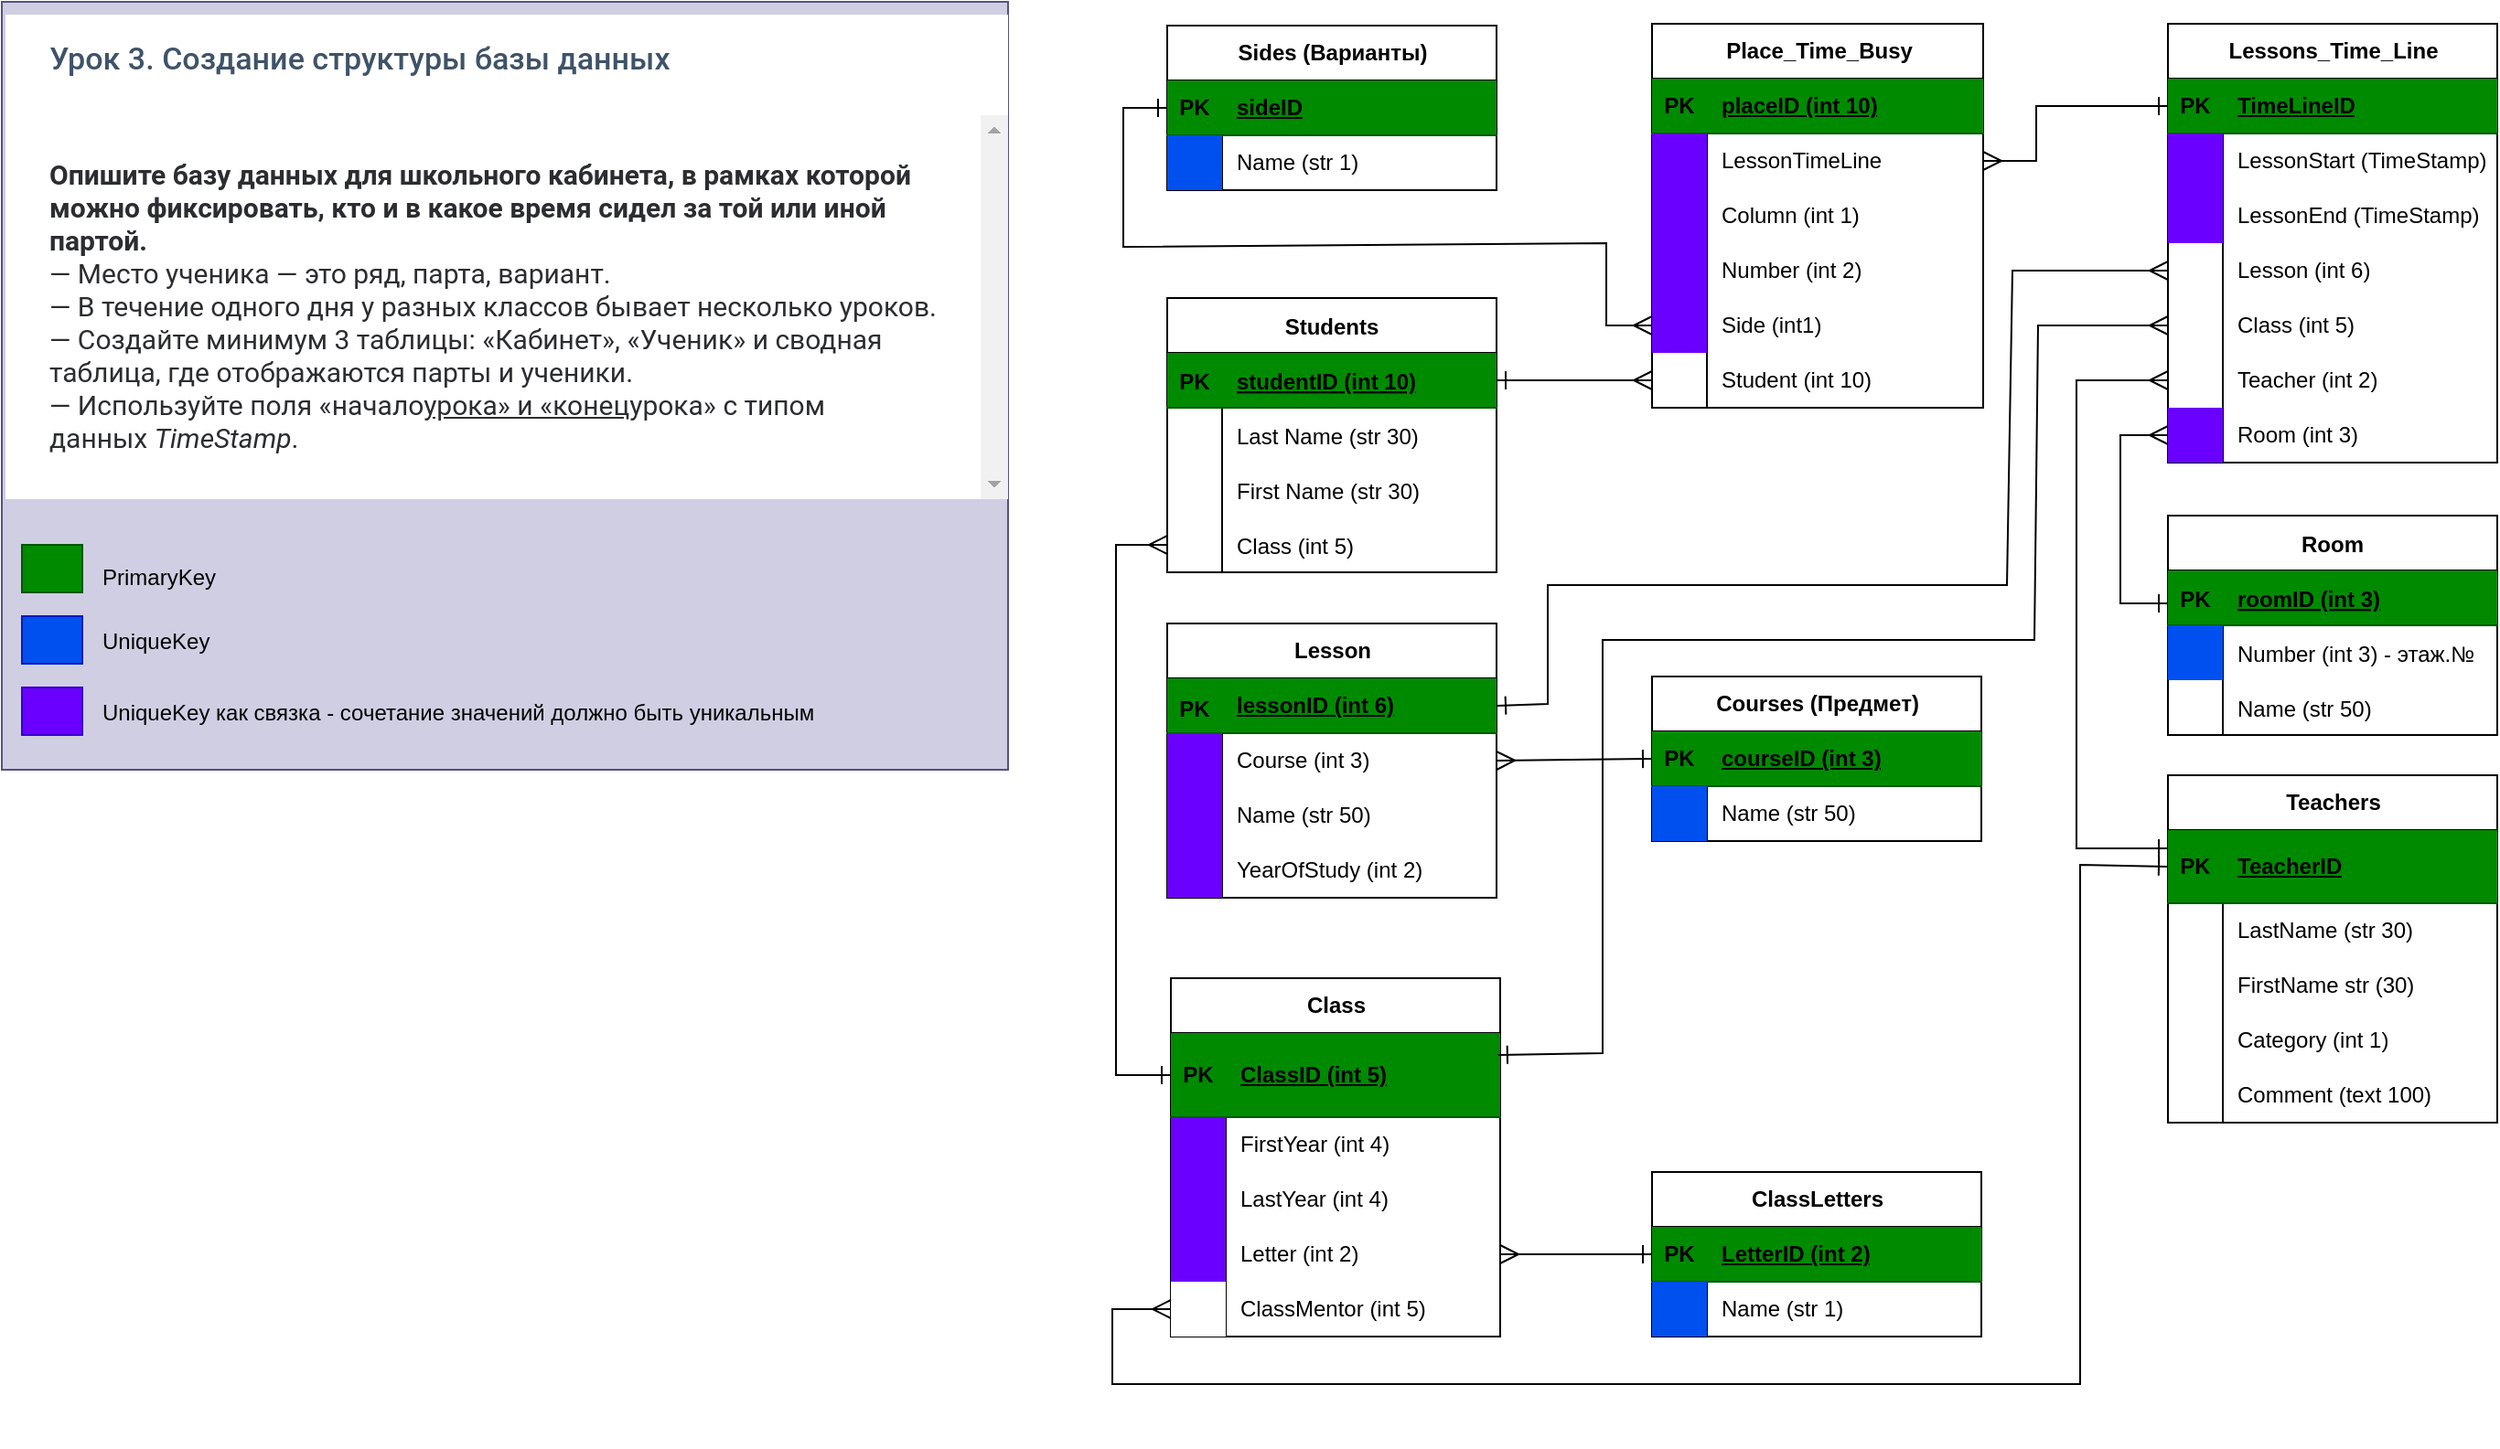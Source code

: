 <mxfile version="21.2.8" type="device">
  <diagram name="Страница 1" id="SIdzVVNqcK2y1Qo7ken3">
    <mxGraphModel dx="2218" dy="1270" grid="0" gridSize="10" guides="1" tooltips="1" connect="1" arrows="1" fold="1" page="0" pageScale="1" pageWidth="827" pageHeight="1169" math="0" shadow="0">
      <root>
        <mxCell id="0" />
        <mxCell id="1" parent="0" />
        <mxCell id="aI7g65Q8ZS7_M0JVx6DZ-1" value="Students" style="shape=table;startSize=30;container=1;collapsible=1;childLayout=tableLayout;fixedRows=1;rowLines=0;fontStyle=1;align=center;resizeLast=1;fontSize=12;" parent="1" vertex="1">
          <mxGeometry x="-156" y="-190" width="180" height="150" as="geometry" />
        </mxCell>
        <mxCell id="aI7g65Q8ZS7_M0JVx6DZ-2" value="" style="shape=tableRow;horizontal=0;startSize=0;swimlaneHead=0;swimlaneBody=0;fillColor=#008a00;collapsible=0;dropTarget=0;points=[[0,0.5],[1,0.5]];portConstraint=eastwest;top=0;left=0;right=0;bottom=1;fontSize=16;fontColor=#ffffff;strokeColor=#005700;" parent="aI7g65Q8ZS7_M0JVx6DZ-1" vertex="1">
          <mxGeometry y="30" width="180" height="30" as="geometry" />
        </mxCell>
        <mxCell id="aI7g65Q8ZS7_M0JVx6DZ-3" value="PK" style="shape=partialRectangle;connectable=0;fillColor=none;top=0;left=0;bottom=0;right=0;fontStyle=1;overflow=hidden;fontSize=12;" parent="aI7g65Q8ZS7_M0JVx6DZ-2" vertex="1">
          <mxGeometry width="30" height="30" as="geometry">
            <mxRectangle width="30" height="30" as="alternateBounds" />
          </mxGeometry>
        </mxCell>
        <mxCell id="aI7g65Q8ZS7_M0JVx6DZ-4" value="studentID (int 10)" style="shape=partialRectangle;connectable=0;fillColor=none;top=0;left=0;bottom=0;right=0;align=left;spacingLeft=6;fontStyle=5;overflow=hidden;fontSize=12;" parent="aI7g65Q8ZS7_M0JVx6DZ-2" vertex="1">
          <mxGeometry x="30" width="150" height="30" as="geometry">
            <mxRectangle width="150" height="30" as="alternateBounds" />
          </mxGeometry>
        </mxCell>
        <mxCell id="aI7g65Q8ZS7_M0JVx6DZ-5" value="" style="shape=tableRow;horizontal=0;startSize=0;swimlaneHead=0;swimlaneBody=0;fillColor=none;collapsible=0;dropTarget=0;points=[[0,0.5],[1,0.5]];portConstraint=eastwest;top=0;left=0;right=0;bottom=0;fontSize=16;" parent="aI7g65Q8ZS7_M0JVx6DZ-1" vertex="1">
          <mxGeometry y="60" width="180" height="30" as="geometry" />
        </mxCell>
        <mxCell id="aI7g65Q8ZS7_M0JVx6DZ-6" value="" style="shape=partialRectangle;connectable=0;fillColor=none;top=0;left=0;bottom=0;right=0;editable=1;overflow=hidden;fontSize=16;" parent="aI7g65Q8ZS7_M0JVx6DZ-5" vertex="1">
          <mxGeometry width="30" height="30" as="geometry">
            <mxRectangle width="30" height="30" as="alternateBounds" />
          </mxGeometry>
        </mxCell>
        <mxCell id="aI7g65Q8ZS7_M0JVx6DZ-7" value="Last Name (str 30)" style="shape=partialRectangle;connectable=0;fillColor=none;top=0;left=0;bottom=0;right=0;align=left;spacingLeft=6;overflow=hidden;fontSize=12;" parent="aI7g65Q8ZS7_M0JVx6DZ-5" vertex="1">
          <mxGeometry x="30" width="150" height="30" as="geometry">
            <mxRectangle width="150" height="30" as="alternateBounds" />
          </mxGeometry>
        </mxCell>
        <mxCell id="aI7g65Q8ZS7_M0JVx6DZ-8" value="" style="shape=tableRow;horizontal=0;startSize=0;swimlaneHead=0;swimlaneBody=0;fillColor=none;collapsible=0;dropTarget=0;points=[[0,0.5],[1,0.5]];portConstraint=eastwest;top=0;left=0;right=0;bottom=0;fontSize=16;" parent="aI7g65Q8ZS7_M0JVx6DZ-1" vertex="1">
          <mxGeometry y="90" width="180" height="30" as="geometry" />
        </mxCell>
        <mxCell id="aI7g65Q8ZS7_M0JVx6DZ-9" value="" style="shape=partialRectangle;connectable=0;fillColor=none;top=0;left=0;bottom=0;right=0;editable=1;overflow=hidden;fontSize=16;" parent="aI7g65Q8ZS7_M0JVx6DZ-8" vertex="1">
          <mxGeometry width="30" height="30" as="geometry">
            <mxRectangle width="30" height="30" as="alternateBounds" />
          </mxGeometry>
        </mxCell>
        <mxCell id="aI7g65Q8ZS7_M0JVx6DZ-10" value="First Name (str 30)" style="shape=partialRectangle;connectable=0;fillColor=none;top=0;left=0;bottom=0;right=0;align=left;spacingLeft=6;overflow=hidden;fontSize=12;" parent="aI7g65Q8ZS7_M0JVx6DZ-8" vertex="1">
          <mxGeometry x="30" width="150" height="30" as="geometry">
            <mxRectangle width="150" height="30" as="alternateBounds" />
          </mxGeometry>
        </mxCell>
        <mxCell id="aI7g65Q8ZS7_M0JVx6DZ-11" value="" style="shape=tableRow;horizontal=0;startSize=0;swimlaneHead=0;swimlaneBody=0;fillColor=none;collapsible=0;dropTarget=0;points=[[0,0.5],[1,0.5]];portConstraint=eastwest;top=0;left=0;right=0;bottom=0;fontSize=16;" parent="aI7g65Q8ZS7_M0JVx6DZ-1" vertex="1">
          <mxGeometry y="120" width="180" height="30" as="geometry" />
        </mxCell>
        <mxCell id="aI7g65Q8ZS7_M0JVx6DZ-12" value="" style="shape=partialRectangle;connectable=0;fillColor=none;top=0;left=0;bottom=0;right=0;editable=1;overflow=hidden;fontSize=16;" parent="aI7g65Q8ZS7_M0JVx6DZ-11" vertex="1">
          <mxGeometry width="30" height="30" as="geometry">
            <mxRectangle width="30" height="30" as="alternateBounds" />
          </mxGeometry>
        </mxCell>
        <mxCell id="aI7g65Q8ZS7_M0JVx6DZ-13" value="Class (int 5)" style="shape=partialRectangle;connectable=0;fillColor=none;top=0;left=0;bottom=0;right=0;align=left;spacingLeft=6;overflow=hidden;fontSize=12;" parent="aI7g65Q8ZS7_M0JVx6DZ-11" vertex="1">
          <mxGeometry x="30" width="150" height="30" as="geometry">
            <mxRectangle width="150" height="30" as="alternateBounds" />
          </mxGeometry>
        </mxCell>
        <mxCell id="aI7g65Q8ZS7_M0JVx6DZ-14" value="Room" style="shape=table;startSize=30;container=1;collapsible=1;childLayout=tableLayout;fixedRows=1;rowLines=0;fontStyle=1;align=center;resizeLast=1;fontSize=12;" parent="1" vertex="1">
          <mxGeometry x="391" y="-71" width="180" height="120" as="geometry" />
        </mxCell>
        <mxCell id="aI7g65Q8ZS7_M0JVx6DZ-15" value="" style="shape=tableRow;horizontal=0;startSize=0;swimlaneHead=0;swimlaneBody=0;fillColor=#008a00;collapsible=0;dropTarget=0;points=[[0,0.5],[1,0.5]];portConstraint=eastwest;top=0;left=0;right=0;bottom=1;fontSize=16;fontColor=#ffffff;strokeColor=#005700;" parent="aI7g65Q8ZS7_M0JVx6DZ-14" vertex="1">
          <mxGeometry y="30" width="180" height="30" as="geometry" />
        </mxCell>
        <mxCell id="aI7g65Q8ZS7_M0JVx6DZ-16" value="PK" style="shape=partialRectangle;connectable=0;fillColor=none;top=0;left=0;bottom=0;right=0;fontStyle=1;overflow=hidden;fontSize=12;" parent="aI7g65Q8ZS7_M0JVx6DZ-15" vertex="1">
          <mxGeometry width="30" height="30" as="geometry">
            <mxRectangle width="30" height="30" as="alternateBounds" />
          </mxGeometry>
        </mxCell>
        <mxCell id="aI7g65Q8ZS7_M0JVx6DZ-17" value="roomID (int 3)" style="shape=partialRectangle;connectable=0;fillColor=none;top=0;left=0;bottom=0;right=0;align=left;spacingLeft=6;fontStyle=5;overflow=hidden;fontSize=12;" parent="aI7g65Q8ZS7_M0JVx6DZ-15" vertex="1">
          <mxGeometry x="30" width="150" height="30" as="geometry">
            <mxRectangle width="150" height="30" as="alternateBounds" />
          </mxGeometry>
        </mxCell>
        <mxCell id="aI7g65Q8ZS7_M0JVx6DZ-18" value="" style="shape=tableRow;horizontal=0;startSize=0;swimlaneHead=0;swimlaneBody=0;fillColor=none;collapsible=0;dropTarget=0;points=[[0,0.5],[1,0.5]];portConstraint=eastwest;top=0;left=0;right=0;bottom=0;fontSize=16;" parent="aI7g65Q8ZS7_M0JVx6DZ-14" vertex="1">
          <mxGeometry y="60" width="180" height="30" as="geometry" />
        </mxCell>
        <mxCell id="aI7g65Q8ZS7_M0JVx6DZ-19" value="" style="shape=partialRectangle;connectable=0;fillColor=#0050ef;top=0;left=0;bottom=0;right=0;editable=1;overflow=hidden;fontSize=16;fontColor=#ffffff;strokeColor=#001DBC;" parent="aI7g65Q8ZS7_M0JVx6DZ-18" vertex="1">
          <mxGeometry width="30" height="30" as="geometry">
            <mxRectangle width="30" height="30" as="alternateBounds" />
          </mxGeometry>
        </mxCell>
        <mxCell id="aI7g65Q8ZS7_M0JVx6DZ-20" value="Number (int 3) - этаж.№" style="shape=partialRectangle;connectable=0;fillColor=none;top=0;left=0;bottom=0;right=0;align=left;spacingLeft=6;overflow=hidden;fontSize=12;" parent="aI7g65Q8ZS7_M0JVx6DZ-18" vertex="1">
          <mxGeometry x="30" width="150" height="30" as="geometry">
            <mxRectangle width="150" height="30" as="alternateBounds" />
          </mxGeometry>
        </mxCell>
        <mxCell id="aI7g65Q8ZS7_M0JVx6DZ-21" value="" style="shape=tableRow;horizontal=0;startSize=0;swimlaneHead=0;swimlaneBody=0;fillColor=none;collapsible=0;dropTarget=0;points=[[0,0.5],[1,0.5]];portConstraint=eastwest;top=0;left=0;right=0;bottom=0;fontSize=16;" parent="aI7g65Q8ZS7_M0JVx6DZ-14" vertex="1">
          <mxGeometry y="90" width="180" height="30" as="geometry" />
        </mxCell>
        <mxCell id="aI7g65Q8ZS7_M0JVx6DZ-22" value="" style="shape=partialRectangle;connectable=0;fillColor=none;top=0;left=0;bottom=0;right=0;editable=1;overflow=hidden;fontSize=16;" parent="aI7g65Q8ZS7_M0JVx6DZ-21" vertex="1">
          <mxGeometry width="30" height="30" as="geometry">
            <mxRectangle width="30" height="30" as="alternateBounds" />
          </mxGeometry>
        </mxCell>
        <mxCell id="aI7g65Q8ZS7_M0JVx6DZ-23" value="Name (str 50)" style="shape=partialRectangle;connectable=0;fillColor=none;top=0;left=0;bottom=0;right=0;align=left;spacingLeft=6;overflow=hidden;fontSize=12;" parent="aI7g65Q8ZS7_M0JVx6DZ-21" vertex="1">
          <mxGeometry x="30" width="150" height="30" as="geometry">
            <mxRectangle width="150" height="30" as="alternateBounds" />
          </mxGeometry>
        </mxCell>
        <mxCell id="O2P2nsYGGp_tVQYiS5PV-1" value="&lt;header style=&quot;box-sizing: border-box; display: flex; align-items: center; min-height: 55px; padding: 0px 18px 8px 24px; color: rgb(44, 45, 48); font-family: Roboto, &amp;quot;San Francisco&amp;quot;, &amp;quot;Helvetica Neue&amp;quot;, Helvetica, Arial; font-size: 15px; font-style: normal; font-variant-ligatures: normal; font-variant-caps: normal; font-weight: 400; letter-spacing: normal; orphans: 2; text-align: start; text-indent: 0px; text-transform: none; widows: 2; word-spacing: 0px; -webkit-text-stroke-width: 0px; background-color: rgb(255, 255, 255); text-decoration-thickness: initial; text-decoration-style: initial; text-decoration-color: initial;&quot;&gt;&lt;div style=&quot;box-sizing: border-box; flex: 1 1 0%; position: relative;&quot; class=&quot;title-block&quot;&gt;&lt;h3 style=&quot;box-sizing: border-box; font-family: Roboto, sans-serif; font-weight: 500; line-height: 24px; color: rgb(63, 83, 104); margin: 0px; font-size: 17px; font-style: normal;&quot; class=&quot;title&quot;&gt;Урок 3. Создание структуры базы данных&lt;/h3&gt;&lt;/div&gt;&lt;/header&gt;&lt;div style=&quot;box-sizing: border-box; overflow-y: scroll; flex: 1 1 0%; color: rgb(44, 45, 48); font-family: Roboto, &amp;quot;San Francisco&amp;quot;, &amp;quot;Helvetica Neue&amp;quot;, Helvetica, Arial; font-size: 15px; font-style: normal; font-variant-ligatures: normal; font-variant-caps: normal; font-weight: 400; letter-spacing: normal; orphans: 2; text-align: start; text-indent: 0px; text-transform: none; widows: 2; word-spacing: 0px; -webkit-text-stroke-width: 0px; background-color: rgb(255, 255, 255); text-decoration-thickness: initial; text-decoration-style: initial; text-decoration-color: initial;&quot; id=&quot;main-content-wrapper__scrollable-container&quot; class=&quot;main-content-wrapper__scrollable-container&quot;&gt;&lt;div style=&quot;box-sizing: border-box; min-height: 100%;&quot; class=&quot;content&quot;&gt;&lt;div style=&quot;box-sizing: border-box;&quot; class=&quot;content-block content-block_homework&quot;&gt;&lt;div style=&quot;box-sizing: border-box; background-color: rgb(255, 255, 255); padding: 24px; border-radius: 4px; max-height: 100%; visibility: visible; pointer-events: auto; opacity: 1; transform: scaleY(1); transform-origin: left top; transition: transform 0.25s ease 0s, opacity 0.25s ease 0s, visibility 0.25s ease 0s, pointer-events 0.25s ease 0s, max-height 0.3s ease 0s;&quot; class=&quot;task-block js-homework-description-container&quot;&gt;&lt;div style=&quot;box-sizing: border-box;&quot; class=&quot;task-block-teacher&quot;&gt;&lt;p style=&quot;box-sizing: border-box; margin: 0px; font-weight: normal;&quot;&gt;&lt;strong style=&quot;box-sizing: border-box; font-weight: 700;&quot;&gt;Опишите базу данных для школьного кабинета, в рамках которой можно фиксировать, кто и в какое время сидел за той или иной партой.&lt;/strong&gt;&lt;/p&gt;&lt;p style=&quot;box-sizing: border-box; margin: 0px; font-weight: normal;&quot;&gt;— Место ученика — это ряд, парта, вариант.&lt;br style=&quot;box-sizing: border-box;&quot;&gt;— В течение одного дня у разных классов бывает несколько уроков.&lt;br style=&quot;box-sizing: border-box;&quot;&gt;— Создайте минимум 3 таблицы: «Кабинет», «Ученик» и сводная таблица, где отображаются парты и ученики.&lt;br style=&quot;box-sizing: border-box;&quot;&gt;— Используйте поля «начало&lt;u style=&quot;box-sizing: border-box;&quot;&gt;урока» и «конец&lt;/u&gt;урока» с типом данных&lt;span&gt;&amp;nbsp;&lt;/span&gt;&lt;em style=&quot;box-sizing: border-box;&quot;&gt;TimeStamp&lt;/em&gt;.&lt;/p&gt;&lt;/div&gt;&lt;/div&gt;&lt;/div&gt;&lt;/div&gt;&lt;/div&gt;" style="text;whiteSpace=wrap;html=1;fontSize=16;fillColor=#d0cee2;strokeColor=#56517e;" vertex="1" parent="1">
          <mxGeometry x="-793" y="-352" width="550" height="420" as="geometry" />
        </mxCell>
        <mxCell id="O2P2nsYGGp_tVQYiS5PV-2" value="Lesson" style="shape=table;startSize=30;container=1;collapsible=1;childLayout=tableLayout;fixedRows=1;rowLines=0;fontStyle=1;align=center;resizeLast=1;html=1;fontSize=12;" vertex="1" parent="1">
          <mxGeometry x="-156" y="-12" width="180" height="150" as="geometry" />
        </mxCell>
        <mxCell id="O2P2nsYGGp_tVQYiS5PV-3" value="" style="shape=tableRow;horizontal=0;startSize=0;swimlaneHead=0;swimlaneBody=0;fillColor=#008a00;collapsible=0;dropTarget=0;points=[[0,0.5],[1,0.5]];portConstraint=eastwest;top=0;left=0;right=0;bottom=1;fontSize=16;fontColor=#ffffff;strokeColor=#005700;" vertex="1" parent="O2P2nsYGGp_tVQYiS5PV-2">
          <mxGeometry y="30" width="180" height="30" as="geometry" />
        </mxCell>
        <mxCell id="O2P2nsYGGp_tVQYiS5PV-4" value="&lt;font style=&quot;font-size: 12px;&quot;&gt;PK&lt;/font&gt;" style="shape=partialRectangle;connectable=0;fillColor=none;top=0;left=0;bottom=0;right=0;fontStyle=1;overflow=hidden;whiteSpace=wrap;html=1;fontSize=16;" vertex="1" parent="O2P2nsYGGp_tVQYiS5PV-3">
          <mxGeometry width="30" height="30" as="geometry">
            <mxRectangle width="30" height="30" as="alternateBounds" />
          </mxGeometry>
        </mxCell>
        <mxCell id="O2P2nsYGGp_tVQYiS5PV-5" value="lessonID (int 6)" style="shape=partialRectangle;connectable=0;fillColor=none;top=0;left=0;bottom=0;right=0;align=left;spacingLeft=6;fontStyle=5;overflow=hidden;whiteSpace=wrap;html=1;fontSize=12;" vertex="1" parent="O2P2nsYGGp_tVQYiS5PV-3">
          <mxGeometry x="30" width="150" height="30" as="geometry">
            <mxRectangle width="150" height="30" as="alternateBounds" />
          </mxGeometry>
        </mxCell>
        <mxCell id="O2P2nsYGGp_tVQYiS5PV-6" value="" style="shape=tableRow;horizontal=0;startSize=0;swimlaneHead=0;swimlaneBody=0;fillColor=none;collapsible=0;dropTarget=0;points=[[0,0.5],[1,0.5]];portConstraint=eastwest;top=0;left=0;right=0;bottom=0;fontSize=16;" vertex="1" parent="O2P2nsYGGp_tVQYiS5PV-2">
          <mxGeometry y="60" width="180" height="30" as="geometry" />
        </mxCell>
        <mxCell id="O2P2nsYGGp_tVQYiS5PV-7" value="" style="shape=partialRectangle;connectable=0;fillColor=#6a00ff;top=0;left=0;bottom=0;right=0;editable=1;overflow=hidden;whiteSpace=wrap;html=1;fontSize=16;fontColor=#ffffff;strokeColor=#3700CC;" vertex="1" parent="O2P2nsYGGp_tVQYiS5PV-6">
          <mxGeometry width="30" height="30" as="geometry">
            <mxRectangle width="30" height="30" as="alternateBounds" />
          </mxGeometry>
        </mxCell>
        <mxCell id="O2P2nsYGGp_tVQYiS5PV-8" value="Course (int 3)" style="shape=partialRectangle;connectable=0;fillColor=none;top=0;left=0;bottom=0;right=0;align=left;spacingLeft=6;overflow=hidden;whiteSpace=wrap;html=1;fontSize=12;" vertex="1" parent="O2P2nsYGGp_tVQYiS5PV-6">
          <mxGeometry x="30" width="150" height="30" as="geometry">
            <mxRectangle width="150" height="30" as="alternateBounds" />
          </mxGeometry>
        </mxCell>
        <mxCell id="O2P2nsYGGp_tVQYiS5PV-9" value="" style="shape=tableRow;horizontal=0;startSize=0;swimlaneHead=0;swimlaneBody=0;fillColor=none;collapsible=0;dropTarget=0;points=[[0,0.5],[1,0.5]];portConstraint=eastwest;top=0;left=0;right=0;bottom=0;fontSize=16;" vertex="1" parent="O2P2nsYGGp_tVQYiS5PV-2">
          <mxGeometry y="90" width="180" height="30" as="geometry" />
        </mxCell>
        <mxCell id="O2P2nsYGGp_tVQYiS5PV-10" value="" style="shape=partialRectangle;connectable=0;fillColor=#6a00ff;top=0;left=0;bottom=0;right=0;editable=1;overflow=hidden;whiteSpace=wrap;html=1;fontSize=16;fontColor=#ffffff;strokeColor=#3700CC;" vertex="1" parent="O2P2nsYGGp_tVQYiS5PV-9">
          <mxGeometry width="30" height="30" as="geometry">
            <mxRectangle width="30" height="30" as="alternateBounds" />
          </mxGeometry>
        </mxCell>
        <mxCell id="O2P2nsYGGp_tVQYiS5PV-11" value="Name (str 50)" style="shape=partialRectangle;connectable=0;fillColor=none;top=0;left=0;bottom=0;right=0;align=left;spacingLeft=6;overflow=hidden;whiteSpace=wrap;html=1;fontSize=12;" vertex="1" parent="O2P2nsYGGp_tVQYiS5PV-9">
          <mxGeometry x="30" width="150" height="30" as="geometry">
            <mxRectangle width="150" height="30" as="alternateBounds" />
          </mxGeometry>
        </mxCell>
        <mxCell id="O2P2nsYGGp_tVQYiS5PV-89" value="" style="shape=tableRow;horizontal=0;startSize=0;swimlaneHead=0;swimlaneBody=0;fillColor=none;collapsible=0;dropTarget=0;points=[[0,0.5],[1,0.5]];portConstraint=eastwest;top=0;left=0;right=0;bottom=0;fontSize=16;" vertex="1" parent="O2P2nsYGGp_tVQYiS5PV-2">
          <mxGeometry y="120" width="180" height="30" as="geometry" />
        </mxCell>
        <mxCell id="O2P2nsYGGp_tVQYiS5PV-90" value="" style="shape=partialRectangle;connectable=0;fillColor=#6a00ff;top=0;left=0;bottom=0;right=0;editable=1;overflow=hidden;whiteSpace=wrap;html=1;fontSize=16;fontColor=#ffffff;strokeColor=#3700CC;" vertex="1" parent="O2P2nsYGGp_tVQYiS5PV-89">
          <mxGeometry width="30" height="30" as="geometry">
            <mxRectangle width="30" height="30" as="alternateBounds" />
          </mxGeometry>
        </mxCell>
        <mxCell id="O2P2nsYGGp_tVQYiS5PV-91" value="YearOfStudy (int 2)" style="shape=partialRectangle;connectable=0;fillColor=none;top=0;left=0;bottom=0;right=0;align=left;spacingLeft=6;overflow=hidden;whiteSpace=wrap;html=1;fontSize=12;" vertex="1" parent="O2P2nsYGGp_tVQYiS5PV-89">
          <mxGeometry x="30" width="150" height="30" as="geometry">
            <mxRectangle width="150" height="30" as="alternateBounds" />
          </mxGeometry>
        </mxCell>
        <mxCell id="O2P2nsYGGp_tVQYiS5PV-15" value="Class&lt;br style=&quot;font-size: 12px;&quot;&gt;" style="shape=table;startSize=30;container=1;collapsible=1;childLayout=tableLayout;fixedRows=1;rowLines=0;fontStyle=1;align=center;resizeLast=1;html=1;fontSize=12;" vertex="1" parent="1">
          <mxGeometry x="-154" y="182" width="180" height="196" as="geometry" />
        </mxCell>
        <mxCell id="O2P2nsYGGp_tVQYiS5PV-16" value="" style="shape=tableRow;horizontal=0;startSize=0;swimlaneHead=0;swimlaneBody=0;fillColor=#008a00;collapsible=0;dropTarget=0;points=[[0,0.5],[1,0.5]];portConstraint=eastwest;top=0;left=0;right=0;bottom=1;fontSize=16;fontColor=#ffffff;strokeColor=#005700;" vertex="1" parent="O2P2nsYGGp_tVQYiS5PV-15">
          <mxGeometry y="30" width="180" height="46" as="geometry" />
        </mxCell>
        <mxCell id="O2P2nsYGGp_tVQYiS5PV-17" value="PK" style="shape=partialRectangle;connectable=0;fillColor=none;top=0;left=0;bottom=0;right=0;fontStyle=1;overflow=hidden;whiteSpace=wrap;html=1;fontSize=12;" vertex="1" parent="O2P2nsYGGp_tVQYiS5PV-16">
          <mxGeometry width="30" height="46" as="geometry">
            <mxRectangle width="30" height="46" as="alternateBounds" />
          </mxGeometry>
        </mxCell>
        <mxCell id="O2P2nsYGGp_tVQYiS5PV-18" value="ClassID (int 5)" style="shape=partialRectangle;connectable=0;fillColor=none;top=0;left=0;bottom=0;right=0;align=left;spacingLeft=6;fontStyle=5;overflow=hidden;whiteSpace=wrap;html=1;fontSize=12;" vertex="1" parent="O2P2nsYGGp_tVQYiS5PV-16">
          <mxGeometry x="30" width="150" height="46" as="geometry">
            <mxRectangle width="150" height="46" as="alternateBounds" />
          </mxGeometry>
        </mxCell>
        <mxCell id="O2P2nsYGGp_tVQYiS5PV-19" value="" style="shape=tableRow;horizontal=0;startSize=0;swimlaneHead=0;swimlaneBody=0;fillColor=none;collapsible=0;dropTarget=0;points=[[0,0.5],[1,0.5]];portConstraint=eastwest;top=0;left=0;right=0;bottom=0;fontSize=16;" vertex="1" parent="O2P2nsYGGp_tVQYiS5PV-15">
          <mxGeometry y="76" width="180" height="30" as="geometry" />
        </mxCell>
        <mxCell id="O2P2nsYGGp_tVQYiS5PV-20" value="" style="shape=partialRectangle;connectable=0;fillColor=#6a00ff;top=0;left=0;bottom=0;right=0;editable=1;overflow=hidden;whiteSpace=wrap;html=1;fontSize=16;fontColor=#ffffff;strokeColor=#3700CC;" vertex="1" parent="O2P2nsYGGp_tVQYiS5PV-19">
          <mxGeometry width="30" height="30" as="geometry">
            <mxRectangle width="30" height="30" as="alternateBounds" />
          </mxGeometry>
        </mxCell>
        <mxCell id="O2P2nsYGGp_tVQYiS5PV-21" value="FirstYear (int 4)" style="shape=partialRectangle;connectable=0;fillColor=none;top=0;left=0;bottom=0;right=0;align=left;spacingLeft=6;overflow=hidden;whiteSpace=wrap;html=1;fontSize=12;" vertex="1" parent="O2P2nsYGGp_tVQYiS5PV-19">
          <mxGeometry x="30" width="150" height="30" as="geometry">
            <mxRectangle width="150" height="30" as="alternateBounds" />
          </mxGeometry>
        </mxCell>
        <mxCell id="O2P2nsYGGp_tVQYiS5PV-22" value="" style="shape=tableRow;horizontal=0;startSize=0;swimlaneHead=0;swimlaneBody=0;fillColor=none;collapsible=0;dropTarget=0;points=[[0,0.5],[1,0.5]];portConstraint=eastwest;top=0;left=0;right=0;bottom=0;fontSize=16;" vertex="1" parent="O2P2nsYGGp_tVQYiS5PV-15">
          <mxGeometry y="106" width="180" height="30" as="geometry" />
        </mxCell>
        <mxCell id="O2P2nsYGGp_tVQYiS5PV-23" value="" style="shape=partialRectangle;connectable=0;fillColor=#6a00ff;top=0;left=0;bottom=0;right=0;editable=1;overflow=hidden;whiteSpace=wrap;html=1;fontSize=16;fontColor=#ffffff;strokeColor=#3700CC;" vertex="1" parent="O2P2nsYGGp_tVQYiS5PV-22">
          <mxGeometry width="30" height="30" as="geometry">
            <mxRectangle width="30" height="30" as="alternateBounds" />
          </mxGeometry>
        </mxCell>
        <mxCell id="O2P2nsYGGp_tVQYiS5PV-24" value="LastYear (int 4)" style="shape=partialRectangle;connectable=0;fillColor=none;top=0;left=0;bottom=0;right=0;align=left;spacingLeft=6;overflow=hidden;whiteSpace=wrap;html=1;fontSize=12;" vertex="1" parent="O2P2nsYGGp_tVQYiS5PV-22">
          <mxGeometry x="30" width="150" height="30" as="geometry">
            <mxRectangle width="150" height="30" as="alternateBounds" />
          </mxGeometry>
        </mxCell>
        <mxCell id="O2P2nsYGGp_tVQYiS5PV-25" value="" style="shape=tableRow;horizontal=0;startSize=0;swimlaneHead=0;swimlaneBody=0;fillColor=none;collapsible=0;dropTarget=0;points=[[0,0.5],[1,0.5]];portConstraint=eastwest;top=0;left=0;right=0;bottom=0;fontSize=16;" vertex="1" parent="O2P2nsYGGp_tVQYiS5PV-15">
          <mxGeometry y="136" width="180" height="30" as="geometry" />
        </mxCell>
        <mxCell id="O2P2nsYGGp_tVQYiS5PV-26" value="" style="shape=partialRectangle;connectable=0;fillColor=#6a00ff;top=0;left=0;bottom=0;right=0;editable=1;overflow=hidden;whiteSpace=wrap;html=1;fontSize=16;fontColor=#ffffff;strokeColor=#3700CC;" vertex="1" parent="O2P2nsYGGp_tVQYiS5PV-25">
          <mxGeometry width="30" height="30" as="geometry">
            <mxRectangle width="30" height="30" as="alternateBounds" />
          </mxGeometry>
        </mxCell>
        <mxCell id="O2P2nsYGGp_tVQYiS5PV-27" value="Letter (int 2)" style="shape=partialRectangle;connectable=0;fillColor=none;top=0;left=0;bottom=0;right=0;align=left;spacingLeft=6;overflow=hidden;whiteSpace=wrap;html=1;fontSize=12;" vertex="1" parent="O2P2nsYGGp_tVQYiS5PV-25">
          <mxGeometry x="30" width="150" height="30" as="geometry">
            <mxRectangle width="150" height="30" as="alternateBounds" />
          </mxGeometry>
        </mxCell>
        <mxCell id="O2P2nsYGGp_tVQYiS5PV-190" value="" style="shape=tableRow;horizontal=0;startSize=0;swimlaneHead=0;swimlaneBody=0;fillColor=none;collapsible=0;dropTarget=0;points=[[0,0.5],[1,0.5]];portConstraint=eastwest;top=0;left=0;right=0;bottom=0;fontSize=16;" vertex="1" parent="O2P2nsYGGp_tVQYiS5PV-15">
          <mxGeometry y="166" width="180" height="30" as="geometry" />
        </mxCell>
        <mxCell id="O2P2nsYGGp_tVQYiS5PV-191" value="" style="shape=partialRectangle;connectable=0;top=0;left=0;bottom=0;right=0;editable=1;overflow=hidden;whiteSpace=wrap;html=1;fontSize=16;" vertex="1" parent="O2P2nsYGGp_tVQYiS5PV-190">
          <mxGeometry width="30" height="30" as="geometry">
            <mxRectangle width="30" height="30" as="alternateBounds" />
          </mxGeometry>
        </mxCell>
        <mxCell id="O2P2nsYGGp_tVQYiS5PV-192" value="ClassMentor (int 5)" style="shape=partialRectangle;connectable=0;fillColor=none;top=0;left=0;bottom=0;right=0;align=left;spacingLeft=6;overflow=hidden;whiteSpace=wrap;html=1;fontSize=12;" vertex="1" parent="O2P2nsYGGp_tVQYiS5PV-190">
          <mxGeometry x="30" width="150" height="30" as="geometry">
            <mxRectangle width="150" height="30" as="alternateBounds" />
          </mxGeometry>
        </mxCell>
        <mxCell id="O2P2nsYGGp_tVQYiS5PV-28" value="Place_Time_Busy" style="shape=table;startSize=30;container=1;collapsible=1;childLayout=tableLayout;fixedRows=1;rowLines=0;fontStyle=1;align=center;resizeLast=1;html=1;fontSize=12;" vertex="1" parent="1">
          <mxGeometry x="109" y="-340" width="181" height="210" as="geometry" />
        </mxCell>
        <mxCell id="O2P2nsYGGp_tVQYiS5PV-29" value="" style="shape=tableRow;horizontal=0;startSize=0;swimlaneHead=0;swimlaneBody=0;fillColor=#008a00;collapsible=0;dropTarget=0;points=[[0,0.5],[1,0.5]];portConstraint=eastwest;top=0;left=0;right=0;bottom=1;fontSize=16;fontColor=#ffffff;strokeColor=#005700;" vertex="1" parent="O2P2nsYGGp_tVQYiS5PV-28">
          <mxGeometry y="30" width="181" height="30" as="geometry" />
        </mxCell>
        <mxCell id="O2P2nsYGGp_tVQYiS5PV-30" value="PK" style="shape=partialRectangle;connectable=0;fillColor=none;top=0;left=0;bottom=0;right=0;fontStyle=1;overflow=hidden;whiteSpace=wrap;html=1;fontSize=12;" vertex="1" parent="O2P2nsYGGp_tVQYiS5PV-29">
          <mxGeometry width="30" height="30" as="geometry">
            <mxRectangle width="30" height="30" as="alternateBounds" />
          </mxGeometry>
        </mxCell>
        <mxCell id="O2P2nsYGGp_tVQYiS5PV-31" value="placeID (int 10)" style="shape=partialRectangle;connectable=0;fillColor=none;top=0;left=0;bottom=0;right=0;align=left;spacingLeft=6;fontStyle=5;overflow=hidden;whiteSpace=wrap;html=1;fontSize=12;" vertex="1" parent="O2P2nsYGGp_tVQYiS5PV-29">
          <mxGeometry x="30" width="151" height="30" as="geometry">
            <mxRectangle width="151" height="30" as="alternateBounds" />
          </mxGeometry>
        </mxCell>
        <mxCell id="O2P2nsYGGp_tVQYiS5PV-70" value="" style="shape=tableRow;horizontal=0;startSize=0;swimlaneHead=0;swimlaneBody=0;fillColor=none;collapsible=0;dropTarget=0;points=[[0,0.5],[1,0.5]];portConstraint=eastwest;top=0;left=0;right=0;bottom=0;fontSize=16;" vertex="1" parent="O2P2nsYGGp_tVQYiS5PV-28">
          <mxGeometry y="60" width="181" height="30" as="geometry" />
        </mxCell>
        <mxCell id="O2P2nsYGGp_tVQYiS5PV-71" value="" style="shape=partialRectangle;connectable=0;fillColor=#6a00ff;top=0;left=0;bottom=0;right=0;editable=1;overflow=hidden;whiteSpace=wrap;html=1;fontSize=16;fontColor=#ffffff;strokeColor=#3700CC;" vertex="1" parent="O2P2nsYGGp_tVQYiS5PV-70">
          <mxGeometry width="30" height="30" as="geometry">
            <mxRectangle width="30" height="30" as="alternateBounds" />
          </mxGeometry>
        </mxCell>
        <mxCell id="O2P2nsYGGp_tVQYiS5PV-72" value="LessonTimeLine" style="shape=partialRectangle;connectable=0;fillColor=none;top=0;left=0;bottom=0;right=0;align=left;spacingLeft=6;overflow=hidden;whiteSpace=wrap;html=1;fontSize=12;" vertex="1" parent="O2P2nsYGGp_tVQYiS5PV-70">
          <mxGeometry x="30" width="151" height="30" as="geometry">
            <mxRectangle width="151" height="30" as="alternateBounds" />
          </mxGeometry>
        </mxCell>
        <mxCell id="O2P2nsYGGp_tVQYiS5PV-35" value="" style="shape=tableRow;horizontal=0;startSize=0;swimlaneHead=0;swimlaneBody=0;fillColor=none;collapsible=0;dropTarget=0;points=[[0,0.5],[1,0.5]];portConstraint=eastwest;top=0;left=0;right=0;bottom=0;fontSize=16;" vertex="1" parent="O2P2nsYGGp_tVQYiS5PV-28">
          <mxGeometry y="90" width="181" height="30" as="geometry" />
        </mxCell>
        <mxCell id="O2P2nsYGGp_tVQYiS5PV-36" value="" style="shape=partialRectangle;connectable=0;fillColor=#6a00ff;top=0;left=0;bottom=0;right=0;editable=1;overflow=hidden;whiteSpace=wrap;html=1;fontSize=16;fontColor=#ffffff;strokeColor=#3700CC;" vertex="1" parent="O2P2nsYGGp_tVQYiS5PV-35">
          <mxGeometry width="30" height="30" as="geometry">
            <mxRectangle width="30" height="30" as="alternateBounds" />
          </mxGeometry>
        </mxCell>
        <mxCell id="O2P2nsYGGp_tVQYiS5PV-37" value="Column (int 1)" style="shape=partialRectangle;connectable=0;fillColor=none;top=0;left=0;bottom=0;right=0;align=left;spacingLeft=6;overflow=hidden;whiteSpace=wrap;html=1;fontSize=12;" vertex="1" parent="O2P2nsYGGp_tVQYiS5PV-35">
          <mxGeometry x="30" width="151" height="30" as="geometry">
            <mxRectangle width="151" height="30" as="alternateBounds" />
          </mxGeometry>
        </mxCell>
        <mxCell id="O2P2nsYGGp_tVQYiS5PV-38" value="" style="shape=tableRow;horizontal=0;startSize=0;swimlaneHead=0;swimlaneBody=0;fillColor=none;collapsible=0;dropTarget=0;points=[[0,0.5],[1,0.5]];portConstraint=eastwest;top=0;left=0;right=0;bottom=0;fontSize=16;" vertex="1" parent="O2P2nsYGGp_tVQYiS5PV-28">
          <mxGeometry y="120" width="181" height="30" as="geometry" />
        </mxCell>
        <mxCell id="O2P2nsYGGp_tVQYiS5PV-39" value="" style="shape=partialRectangle;connectable=0;fillColor=#6a00ff;top=0;left=0;bottom=0;right=0;editable=1;overflow=hidden;whiteSpace=wrap;html=1;fontSize=16;fontColor=#ffffff;strokeColor=#3700CC;" vertex="1" parent="O2P2nsYGGp_tVQYiS5PV-38">
          <mxGeometry width="30" height="30" as="geometry">
            <mxRectangle width="30" height="30" as="alternateBounds" />
          </mxGeometry>
        </mxCell>
        <mxCell id="O2P2nsYGGp_tVQYiS5PV-40" value="Number (int 2)" style="shape=partialRectangle;connectable=0;fillColor=none;top=0;left=0;bottom=0;right=0;align=left;spacingLeft=6;overflow=hidden;whiteSpace=wrap;html=1;fontSize=12;" vertex="1" parent="O2P2nsYGGp_tVQYiS5PV-38">
          <mxGeometry x="30" width="151" height="30" as="geometry">
            <mxRectangle width="151" height="30" as="alternateBounds" />
          </mxGeometry>
        </mxCell>
        <mxCell id="O2P2nsYGGp_tVQYiS5PV-67" value="" style="shape=tableRow;horizontal=0;startSize=0;swimlaneHead=0;swimlaneBody=0;fillColor=none;collapsible=0;dropTarget=0;points=[[0,0.5],[1,0.5]];portConstraint=eastwest;top=0;left=0;right=0;bottom=0;fontSize=16;" vertex="1" parent="O2P2nsYGGp_tVQYiS5PV-28">
          <mxGeometry y="150" width="181" height="30" as="geometry" />
        </mxCell>
        <mxCell id="O2P2nsYGGp_tVQYiS5PV-68" value="" style="shape=partialRectangle;connectable=0;fillColor=#6a00ff;top=0;left=0;bottom=0;right=0;editable=1;overflow=hidden;whiteSpace=wrap;html=1;fontSize=16;fontColor=#ffffff;strokeColor=#3700CC;" vertex="1" parent="O2P2nsYGGp_tVQYiS5PV-67">
          <mxGeometry width="30" height="30" as="geometry">
            <mxRectangle width="30" height="30" as="alternateBounds" />
          </mxGeometry>
        </mxCell>
        <mxCell id="O2P2nsYGGp_tVQYiS5PV-69" value="Side (int1)" style="shape=partialRectangle;connectable=0;fillColor=none;top=0;left=0;bottom=0;right=0;align=left;spacingLeft=6;overflow=hidden;whiteSpace=wrap;html=1;fontSize=12;" vertex="1" parent="O2P2nsYGGp_tVQYiS5PV-67">
          <mxGeometry x="30" width="151" height="30" as="geometry">
            <mxRectangle width="151" height="30" as="alternateBounds" />
          </mxGeometry>
        </mxCell>
        <mxCell id="O2P2nsYGGp_tVQYiS5PV-79" value="" style="shape=tableRow;horizontal=0;startSize=0;swimlaneHead=0;swimlaneBody=0;fillColor=none;collapsible=0;dropTarget=0;points=[[0,0.5],[1,0.5]];portConstraint=eastwest;top=0;left=0;right=0;bottom=0;fontSize=16;" vertex="1" parent="O2P2nsYGGp_tVQYiS5PV-28">
          <mxGeometry y="180" width="181" height="30" as="geometry" />
        </mxCell>
        <mxCell id="O2P2nsYGGp_tVQYiS5PV-80" value="" style="shape=partialRectangle;connectable=0;fillColor=none;top=0;left=0;bottom=0;right=0;editable=1;overflow=hidden;whiteSpace=wrap;html=1;fontSize=16;" vertex="1" parent="O2P2nsYGGp_tVQYiS5PV-79">
          <mxGeometry width="30" height="30" as="geometry">
            <mxRectangle width="30" height="30" as="alternateBounds" />
          </mxGeometry>
        </mxCell>
        <mxCell id="O2P2nsYGGp_tVQYiS5PV-81" value="Student (int 10)" style="shape=partialRectangle;connectable=0;fillColor=none;top=0;left=0;bottom=0;right=0;align=left;spacingLeft=6;overflow=hidden;whiteSpace=wrap;html=1;fontSize=12;" vertex="1" parent="O2P2nsYGGp_tVQYiS5PV-79">
          <mxGeometry x="30" width="151" height="30" as="geometry">
            <mxRectangle width="151" height="30" as="alternateBounds" />
          </mxGeometry>
        </mxCell>
        <mxCell id="O2P2nsYGGp_tVQYiS5PV-41" value="" style="shape=tableRow;horizontal=0;startSize=0;swimlaneHead=0;swimlaneBody=0;fillColor=none;collapsible=0;dropTarget=0;points=[[0,0.5],[1,0.5]];portConstraint=eastwest;top=0;left=0;right=0;bottom=0;fontSize=16;" vertex="1" parent="1">
          <mxGeometry x="-190" y="398" width="217" height="40" as="geometry" />
        </mxCell>
        <mxCell id="O2P2nsYGGp_tVQYiS5PV-42" value="" style="shape=partialRectangle;connectable=0;fillColor=none;top=0;left=0;bottom=0;right=0;editable=1;overflow=hidden;whiteSpace=wrap;html=1;fontSize=16;" vertex="1" parent="O2P2nsYGGp_tVQYiS5PV-41">
          <mxGeometry width="30" height="30" as="geometry">
            <mxRectangle width="30" height="30" as="alternateBounds" />
          </mxGeometry>
        </mxCell>
        <mxCell id="O2P2nsYGGp_tVQYiS5PV-88" style="edgeStyle=none;shape=connector;rounded=0;orthogonalLoop=1;jettySize=auto;html=1;exitX=1;exitY=0.5;exitDx=0;exitDy=0;labelBackgroundColor=default;strokeColor=default;fontFamily=Helvetica;fontSize=12;fontColor=default;startArrow=ERone;startFill=0;endArrow=ERmany;endFill=0;startSize=8;endSize=8;entryX=0;entryY=0.5;entryDx=0;entryDy=0;" edge="1" parent="1" source="O2P2nsYGGp_tVQYiS5PV-3" target="O2P2nsYGGp_tVQYiS5PV-165">
          <mxGeometry relative="1" as="geometry">
            <mxPoint x="205" y="-19" as="targetPoint" />
            <Array as="points">
              <mxPoint x="52" y="32" />
              <mxPoint x="52" y="-33" />
              <mxPoint x="303" y="-33" />
              <mxPoint x="306" y="-205" />
              <mxPoint x="343" y="-205" />
            </Array>
          </mxGeometry>
        </mxCell>
        <mxCell id="O2P2nsYGGp_tVQYiS5PV-92" value="Courses (Предмет)" style="shape=table;startSize=30;container=1;collapsible=1;childLayout=tableLayout;fixedRows=1;rowLines=0;fontStyle=1;align=center;resizeLast=1;html=1;fontFamily=Helvetica;fontSize=12;fontColor=default;" vertex="1" parent="1">
          <mxGeometry x="109" y="17" width="180" height="90" as="geometry" />
        </mxCell>
        <mxCell id="O2P2nsYGGp_tVQYiS5PV-93" value="" style="shape=tableRow;horizontal=0;startSize=0;swimlaneHead=0;swimlaneBody=0;fillColor=#008a00;collapsible=0;dropTarget=0;points=[[0,0.5],[1,0.5]];portConstraint=eastwest;top=0;left=0;right=0;bottom=1;fontFamily=Helvetica;fontSize=12;fontColor=#ffffff;strokeColor=#005700;" vertex="1" parent="O2P2nsYGGp_tVQYiS5PV-92">
          <mxGeometry y="30" width="180" height="30" as="geometry" />
        </mxCell>
        <mxCell id="O2P2nsYGGp_tVQYiS5PV-94" value="PK" style="shape=partialRectangle;connectable=0;fillColor=none;top=0;left=0;bottom=0;right=0;fontStyle=1;overflow=hidden;whiteSpace=wrap;html=1;fontFamily=Helvetica;fontSize=12;fontColor=default;" vertex="1" parent="O2P2nsYGGp_tVQYiS5PV-93">
          <mxGeometry width="30" height="30" as="geometry">
            <mxRectangle width="30" height="30" as="alternateBounds" />
          </mxGeometry>
        </mxCell>
        <mxCell id="O2P2nsYGGp_tVQYiS5PV-95" value="courseID (int 3)" style="shape=partialRectangle;connectable=0;fillColor=none;top=0;left=0;bottom=0;right=0;align=left;spacingLeft=6;fontStyle=5;overflow=hidden;whiteSpace=wrap;html=1;fontFamily=Helvetica;fontSize=12;fontColor=default;" vertex="1" parent="O2P2nsYGGp_tVQYiS5PV-93">
          <mxGeometry x="30" width="150" height="30" as="geometry">
            <mxRectangle width="150" height="30" as="alternateBounds" />
          </mxGeometry>
        </mxCell>
        <mxCell id="O2P2nsYGGp_tVQYiS5PV-96" value="" style="shape=tableRow;horizontal=0;startSize=0;swimlaneHead=0;swimlaneBody=0;fillColor=none;collapsible=0;dropTarget=0;points=[[0,0.5],[1,0.5]];portConstraint=eastwest;top=0;left=0;right=0;bottom=0;fontFamily=Helvetica;fontSize=12;fontColor=default;" vertex="1" parent="O2P2nsYGGp_tVQYiS5PV-92">
          <mxGeometry y="60" width="180" height="30" as="geometry" />
        </mxCell>
        <mxCell id="O2P2nsYGGp_tVQYiS5PV-97" value="" style="shape=partialRectangle;connectable=0;fillColor=#0050ef;top=0;left=0;bottom=0;right=0;editable=1;overflow=hidden;whiteSpace=wrap;html=1;fontFamily=Helvetica;fontSize=12;fontColor=#ffffff;strokeColor=#001DBC;" vertex="1" parent="O2P2nsYGGp_tVQYiS5PV-96">
          <mxGeometry width="30" height="30" as="geometry">
            <mxRectangle width="30" height="30" as="alternateBounds" />
          </mxGeometry>
        </mxCell>
        <mxCell id="O2P2nsYGGp_tVQYiS5PV-98" value="Name (str 50)" style="shape=partialRectangle;connectable=0;fillColor=none;top=0;left=0;bottom=0;right=0;align=left;spacingLeft=6;overflow=hidden;whiteSpace=wrap;html=1;fontFamily=Helvetica;fontSize=12;fontColor=default;" vertex="1" parent="O2P2nsYGGp_tVQYiS5PV-96">
          <mxGeometry x="30" width="150" height="30" as="geometry">
            <mxRectangle width="150" height="30" as="alternateBounds" />
          </mxGeometry>
        </mxCell>
        <mxCell id="O2P2nsYGGp_tVQYiS5PV-105" style="edgeStyle=none;shape=connector;rounded=0;orthogonalLoop=1;jettySize=auto;html=1;exitX=0;exitY=0.5;exitDx=0;exitDy=0;entryX=1;entryY=0.5;entryDx=0;entryDy=0;labelBackgroundColor=default;strokeColor=default;fontFamily=Helvetica;fontSize=12;fontColor=default;startArrow=ERone;startFill=0;endArrow=ERmany;endFill=0;startSize=8;endSize=8;" edge="1" parent="1" source="O2P2nsYGGp_tVQYiS5PV-93" target="O2P2nsYGGp_tVQYiS5PV-6">
          <mxGeometry relative="1" as="geometry">
            <Array as="points" />
          </mxGeometry>
        </mxCell>
        <mxCell id="O2P2nsYGGp_tVQYiS5PV-106" value="Sides (Варианты)" style="shape=table;startSize=30;container=1;collapsible=1;childLayout=tableLayout;fixedRows=1;rowLines=0;fontStyle=1;align=center;resizeLast=1;html=1;fontFamily=Helvetica;fontSize=12;fontColor=default;" vertex="1" parent="1">
          <mxGeometry x="-156" y="-339" width="180" height="90" as="geometry" />
        </mxCell>
        <mxCell id="O2P2nsYGGp_tVQYiS5PV-107" value="" style="shape=tableRow;horizontal=0;startSize=0;swimlaneHead=0;swimlaneBody=0;fillColor=#008a00;collapsible=0;dropTarget=0;points=[[0,0.5],[1,0.5]];portConstraint=eastwest;top=0;left=0;right=0;bottom=1;fontFamily=Helvetica;fontSize=12;fontColor=#ffffff;strokeColor=#005700;" vertex="1" parent="O2P2nsYGGp_tVQYiS5PV-106">
          <mxGeometry y="30" width="180" height="30" as="geometry" />
        </mxCell>
        <mxCell id="O2P2nsYGGp_tVQYiS5PV-108" value="PK" style="shape=partialRectangle;connectable=0;fillColor=none;top=0;left=0;bottom=0;right=0;fontStyle=1;overflow=hidden;whiteSpace=wrap;html=1;fontFamily=Helvetica;fontSize=12;fontColor=default;" vertex="1" parent="O2P2nsYGGp_tVQYiS5PV-107">
          <mxGeometry width="30" height="30" as="geometry">
            <mxRectangle width="30" height="30" as="alternateBounds" />
          </mxGeometry>
        </mxCell>
        <mxCell id="O2P2nsYGGp_tVQYiS5PV-109" value="sideID" style="shape=partialRectangle;connectable=0;fillColor=none;top=0;left=0;bottom=0;right=0;align=left;spacingLeft=6;fontStyle=5;overflow=hidden;whiteSpace=wrap;html=1;fontFamily=Helvetica;fontSize=12;fontColor=default;" vertex="1" parent="O2P2nsYGGp_tVQYiS5PV-107">
          <mxGeometry x="30" width="150" height="30" as="geometry">
            <mxRectangle width="150" height="30" as="alternateBounds" />
          </mxGeometry>
        </mxCell>
        <mxCell id="O2P2nsYGGp_tVQYiS5PV-110" value="" style="shape=tableRow;horizontal=0;startSize=0;swimlaneHead=0;swimlaneBody=0;fillColor=none;collapsible=0;dropTarget=0;points=[[0,0.5],[1,0.5]];portConstraint=eastwest;top=0;left=0;right=0;bottom=0;fontFamily=Helvetica;fontSize=12;fontColor=default;" vertex="1" parent="O2P2nsYGGp_tVQYiS5PV-106">
          <mxGeometry y="60" width="180" height="30" as="geometry" />
        </mxCell>
        <mxCell id="O2P2nsYGGp_tVQYiS5PV-111" value="" style="shape=partialRectangle;connectable=0;fillColor=#0050ef;top=0;left=0;bottom=0;right=0;editable=1;overflow=hidden;whiteSpace=wrap;html=1;fontFamily=Helvetica;fontSize=12;fontColor=#ffffff;strokeColor=#001DBC;" vertex="1" parent="O2P2nsYGGp_tVQYiS5PV-110">
          <mxGeometry width="30" height="30" as="geometry">
            <mxRectangle width="30" height="30" as="alternateBounds" />
          </mxGeometry>
        </mxCell>
        <mxCell id="O2P2nsYGGp_tVQYiS5PV-112" value="Name (str 1)" style="shape=partialRectangle;connectable=0;fillColor=none;top=0;left=0;bottom=0;right=0;align=left;spacingLeft=6;overflow=hidden;whiteSpace=wrap;html=1;fontFamily=Helvetica;fontSize=12;fontColor=default;" vertex="1" parent="O2P2nsYGGp_tVQYiS5PV-110">
          <mxGeometry x="30" width="150" height="30" as="geometry">
            <mxRectangle width="150" height="30" as="alternateBounds" />
          </mxGeometry>
        </mxCell>
        <mxCell id="O2P2nsYGGp_tVQYiS5PV-119" style="edgeStyle=none;shape=connector;rounded=0;orthogonalLoop=1;jettySize=auto;html=1;exitX=0;exitY=0.5;exitDx=0;exitDy=0;entryX=0;entryY=0.5;entryDx=0;entryDy=0;labelBackgroundColor=default;strokeColor=default;fontFamily=Helvetica;fontSize=12;fontColor=default;startArrow=ERone;startFill=0;endArrow=ERmany;endFill=0;startSize=8;endSize=8;" edge="1" parent="1" source="O2P2nsYGGp_tVQYiS5PV-107" target="O2P2nsYGGp_tVQYiS5PV-67">
          <mxGeometry relative="1" as="geometry">
            <Array as="points">
              <mxPoint x="-180" y="-294" />
              <mxPoint x="-180" y="-218" />
              <mxPoint x="84" y="-220" />
              <mxPoint x="84" y="-175" />
            </Array>
          </mxGeometry>
        </mxCell>
        <mxCell id="O2P2nsYGGp_tVQYiS5PV-120" value="ClassLetters" style="shape=table;startSize=30;container=1;collapsible=1;childLayout=tableLayout;fixedRows=1;rowLines=0;fontStyle=1;align=center;resizeLast=1;html=1;fontFamily=Helvetica;fontSize=12;fontColor=default;" vertex="1" parent="1">
          <mxGeometry x="109" y="288" width="180" height="90" as="geometry" />
        </mxCell>
        <mxCell id="O2P2nsYGGp_tVQYiS5PV-121" value="" style="shape=tableRow;horizontal=0;startSize=0;swimlaneHead=0;swimlaneBody=0;fillColor=#008a00;collapsible=0;dropTarget=0;points=[[0,0.5],[1,0.5]];portConstraint=eastwest;top=0;left=0;right=0;bottom=1;fontFamily=Helvetica;fontSize=12;fontColor=#ffffff;strokeColor=#005700;" vertex="1" parent="O2P2nsYGGp_tVQYiS5PV-120">
          <mxGeometry y="30" width="180" height="30" as="geometry" />
        </mxCell>
        <mxCell id="O2P2nsYGGp_tVQYiS5PV-122" value="PK" style="shape=partialRectangle;connectable=0;fillColor=none;top=0;left=0;bottom=0;right=0;fontStyle=1;overflow=hidden;whiteSpace=wrap;html=1;fontFamily=Helvetica;fontSize=12;fontColor=default;" vertex="1" parent="O2P2nsYGGp_tVQYiS5PV-121">
          <mxGeometry width="30" height="30" as="geometry">
            <mxRectangle width="30" height="30" as="alternateBounds" />
          </mxGeometry>
        </mxCell>
        <mxCell id="O2P2nsYGGp_tVQYiS5PV-123" value="LetterID (int 2)" style="shape=partialRectangle;connectable=0;fillColor=none;top=0;left=0;bottom=0;right=0;align=left;spacingLeft=6;fontStyle=5;overflow=hidden;whiteSpace=wrap;html=1;fontFamily=Helvetica;fontSize=12;fontColor=default;" vertex="1" parent="O2P2nsYGGp_tVQYiS5PV-121">
          <mxGeometry x="30" width="150" height="30" as="geometry">
            <mxRectangle width="150" height="30" as="alternateBounds" />
          </mxGeometry>
        </mxCell>
        <mxCell id="O2P2nsYGGp_tVQYiS5PV-124" value="" style="shape=tableRow;horizontal=0;startSize=0;swimlaneHead=0;swimlaneBody=0;fillColor=none;collapsible=0;dropTarget=0;points=[[0,0.5],[1,0.5]];portConstraint=eastwest;top=0;left=0;right=0;bottom=0;fontFamily=Helvetica;fontSize=12;fontColor=default;" vertex="1" parent="O2P2nsYGGp_tVQYiS5PV-120">
          <mxGeometry y="60" width="180" height="30" as="geometry" />
        </mxCell>
        <mxCell id="O2P2nsYGGp_tVQYiS5PV-125" value="" style="shape=partialRectangle;connectable=0;fillColor=#0050ef;top=0;left=0;bottom=0;right=0;editable=1;overflow=hidden;whiteSpace=wrap;html=1;fontFamily=Helvetica;fontSize=12;fontColor=#ffffff;strokeColor=#001DBC;" vertex="1" parent="O2P2nsYGGp_tVQYiS5PV-124">
          <mxGeometry width="30" height="30" as="geometry">
            <mxRectangle width="30" height="30" as="alternateBounds" />
          </mxGeometry>
        </mxCell>
        <mxCell id="O2P2nsYGGp_tVQYiS5PV-126" value="Name (str 1)" style="shape=partialRectangle;connectable=0;fillColor=none;top=0;left=0;bottom=0;right=0;align=left;spacingLeft=6;overflow=hidden;whiteSpace=wrap;html=1;fontFamily=Helvetica;fontSize=12;fontColor=default;" vertex="1" parent="O2P2nsYGGp_tVQYiS5PV-124">
          <mxGeometry x="30" width="150" height="30" as="geometry">
            <mxRectangle width="150" height="30" as="alternateBounds" />
          </mxGeometry>
        </mxCell>
        <mxCell id="O2P2nsYGGp_tVQYiS5PV-133" style="edgeStyle=none;shape=connector;rounded=0;orthogonalLoop=1;jettySize=auto;html=1;exitX=0;exitY=0.5;exitDx=0;exitDy=0;entryX=1;entryY=0.5;entryDx=0;entryDy=0;labelBackgroundColor=default;strokeColor=default;fontFamily=Helvetica;fontSize=12;fontColor=default;startArrow=ERone;startFill=0;endArrow=ERmany;endFill=0;startSize=8;endSize=8;" edge="1" parent="1" source="O2P2nsYGGp_tVQYiS5PV-121" target="O2P2nsYGGp_tVQYiS5PV-25">
          <mxGeometry relative="1" as="geometry" />
        </mxCell>
        <mxCell id="O2P2nsYGGp_tVQYiS5PV-137" value="Teachers" style="shape=table;startSize=30;container=1;collapsible=1;childLayout=tableLayout;fixedRows=1;rowLines=0;fontStyle=1;align=center;resizeLast=1;html=1;fontFamily=Helvetica;fontSize=12;fontColor=default;" vertex="1" parent="1">
          <mxGeometry x="391" y="71" width="180" height="190" as="geometry" />
        </mxCell>
        <mxCell id="O2P2nsYGGp_tVQYiS5PV-138" value="" style="shape=tableRow;horizontal=0;startSize=0;swimlaneHead=0;swimlaneBody=0;fillColor=#008a00;collapsible=0;dropTarget=0;points=[[0,0.5],[1,0.5]];portConstraint=eastwest;top=0;left=0;right=0;bottom=1;fontFamily=Helvetica;fontSize=12;fontColor=#ffffff;strokeColor=#005700;" vertex="1" parent="O2P2nsYGGp_tVQYiS5PV-137">
          <mxGeometry y="30" width="180" height="40" as="geometry" />
        </mxCell>
        <mxCell id="O2P2nsYGGp_tVQYiS5PV-139" value="PK" style="shape=partialRectangle;connectable=0;fillColor=none;top=0;left=0;bottom=0;right=0;fontStyle=1;overflow=hidden;whiteSpace=wrap;html=1;fontFamily=Helvetica;fontSize=12;fontColor=default;" vertex="1" parent="O2P2nsYGGp_tVQYiS5PV-138">
          <mxGeometry width="30" height="40" as="geometry">
            <mxRectangle width="30" height="40" as="alternateBounds" />
          </mxGeometry>
        </mxCell>
        <mxCell id="O2P2nsYGGp_tVQYiS5PV-140" value="TeacherID" style="shape=partialRectangle;connectable=0;fillColor=none;top=0;left=0;bottom=0;right=0;align=left;spacingLeft=6;fontStyle=5;overflow=hidden;whiteSpace=wrap;html=1;fontFamily=Helvetica;fontSize=12;fontColor=default;" vertex="1" parent="O2P2nsYGGp_tVQYiS5PV-138">
          <mxGeometry x="30" width="150" height="40" as="geometry">
            <mxRectangle width="150" height="40" as="alternateBounds" />
          </mxGeometry>
        </mxCell>
        <mxCell id="O2P2nsYGGp_tVQYiS5PV-141" value="" style="shape=tableRow;horizontal=0;startSize=0;swimlaneHead=0;swimlaneBody=0;fillColor=none;collapsible=0;dropTarget=0;points=[[0,0.5],[1,0.5]];portConstraint=eastwest;top=0;left=0;right=0;bottom=0;fontFamily=Helvetica;fontSize=12;fontColor=default;" vertex="1" parent="O2P2nsYGGp_tVQYiS5PV-137">
          <mxGeometry y="70" width="180" height="30" as="geometry" />
        </mxCell>
        <mxCell id="O2P2nsYGGp_tVQYiS5PV-142" value="" style="shape=partialRectangle;connectable=0;fillColor=none;top=0;left=0;bottom=0;right=0;editable=1;overflow=hidden;whiteSpace=wrap;html=1;fontFamily=Helvetica;fontSize=12;fontColor=default;" vertex="1" parent="O2P2nsYGGp_tVQYiS5PV-141">
          <mxGeometry width="30" height="30" as="geometry">
            <mxRectangle width="30" height="30" as="alternateBounds" />
          </mxGeometry>
        </mxCell>
        <mxCell id="O2P2nsYGGp_tVQYiS5PV-143" value="LastName (str 30)" style="shape=partialRectangle;connectable=0;fillColor=none;top=0;left=0;bottom=0;right=0;align=left;spacingLeft=6;overflow=hidden;whiteSpace=wrap;html=1;fontFamily=Helvetica;fontSize=12;fontColor=default;" vertex="1" parent="O2P2nsYGGp_tVQYiS5PV-141">
          <mxGeometry x="30" width="150" height="30" as="geometry">
            <mxRectangle width="150" height="30" as="alternateBounds" />
          </mxGeometry>
        </mxCell>
        <mxCell id="O2P2nsYGGp_tVQYiS5PV-144" value="" style="shape=tableRow;horizontal=0;startSize=0;swimlaneHead=0;swimlaneBody=0;fillColor=none;collapsible=0;dropTarget=0;points=[[0,0.5],[1,0.5]];portConstraint=eastwest;top=0;left=0;right=0;bottom=0;fontFamily=Helvetica;fontSize=12;fontColor=default;" vertex="1" parent="O2P2nsYGGp_tVQYiS5PV-137">
          <mxGeometry y="100" width="180" height="30" as="geometry" />
        </mxCell>
        <mxCell id="O2P2nsYGGp_tVQYiS5PV-145" value="" style="shape=partialRectangle;connectable=0;fillColor=none;top=0;left=0;bottom=0;right=0;editable=1;overflow=hidden;whiteSpace=wrap;html=1;fontFamily=Helvetica;fontSize=12;fontColor=default;" vertex="1" parent="O2P2nsYGGp_tVQYiS5PV-144">
          <mxGeometry width="30" height="30" as="geometry">
            <mxRectangle width="30" height="30" as="alternateBounds" />
          </mxGeometry>
        </mxCell>
        <mxCell id="O2P2nsYGGp_tVQYiS5PV-146" value="FirstName str (30)" style="shape=partialRectangle;connectable=0;fillColor=none;top=0;left=0;bottom=0;right=0;align=left;spacingLeft=6;overflow=hidden;whiteSpace=wrap;html=1;fontFamily=Helvetica;fontSize=12;fontColor=default;" vertex="1" parent="O2P2nsYGGp_tVQYiS5PV-144">
          <mxGeometry x="30" width="150" height="30" as="geometry">
            <mxRectangle width="150" height="30" as="alternateBounds" />
          </mxGeometry>
        </mxCell>
        <mxCell id="O2P2nsYGGp_tVQYiS5PV-147" value="" style="shape=tableRow;horizontal=0;startSize=0;swimlaneHead=0;swimlaneBody=0;fillColor=none;collapsible=0;dropTarget=0;points=[[0,0.5],[1,0.5]];portConstraint=eastwest;top=0;left=0;right=0;bottom=0;fontFamily=Helvetica;fontSize=12;fontColor=default;" vertex="1" parent="O2P2nsYGGp_tVQYiS5PV-137">
          <mxGeometry y="130" width="180" height="30" as="geometry" />
        </mxCell>
        <mxCell id="O2P2nsYGGp_tVQYiS5PV-148" value="" style="shape=partialRectangle;connectable=0;fillColor=none;top=0;left=0;bottom=0;right=0;editable=1;overflow=hidden;whiteSpace=wrap;html=1;fontFamily=Helvetica;fontSize=12;fontColor=default;" vertex="1" parent="O2P2nsYGGp_tVQYiS5PV-147">
          <mxGeometry width="30" height="30" as="geometry">
            <mxRectangle width="30" height="30" as="alternateBounds" />
          </mxGeometry>
        </mxCell>
        <mxCell id="O2P2nsYGGp_tVQYiS5PV-149" value="Category (int 1)" style="shape=partialRectangle;connectable=0;fillColor=none;top=0;left=0;bottom=0;right=0;align=left;spacingLeft=6;overflow=hidden;whiteSpace=wrap;html=1;fontFamily=Helvetica;fontSize=12;fontColor=default;" vertex="1" parent="O2P2nsYGGp_tVQYiS5PV-147">
          <mxGeometry x="30" width="150" height="30" as="geometry">
            <mxRectangle width="150" height="30" as="alternateBounds" />
          </mxGeometry>
        </mxCell>
        <mxCell id="O2P2nsYGGp_tVQYiS5PV-197" value="" style="shape=tableRow;horizontal=0;startSize=0;swimlaneHead=0;swimlaneBody=0;fillColor=none;collapsible=0;dropTarget=0;points=[[0,0.5],[1,0.5]];portConstraint=eastwest;top=0;left=0;right=0;bottom=0;fontFamily=Helvetica;fontSize=12;fontColor=default;" vertex="1" parent="O2P2nsYGGp_tVQYiS5PV-137">
          <mxGeometry y="160" width="180" height="30" as="geometry" />
        </mxCell>
        <mxCell id="O2P2nsYGGp_tVQYiS5PV-198" value="" style="shape=partialRectangle;connectable=0;fillColor=none;top=0;left=0;bottom=0;right=0;editable=1;overflow=hidden;whiteSpace=wrap;html=1;fontFamily=Helvetica;fontSize=12;fontColor=default;" vertex="1" parent="O2P2nsYGGp_tVQYiS5PV-197">
          <mxGeometry width="30" height="30" as="geometry">
            <mxRectangle width="30" height="30" as="alternateBounds" />
          </mxGeometry>
        </mxCell>
        <mxCell id="O2P2nsYGGp_tVQYiS5PV-199" value="Comment (text 100)" style="shape=partialRectangle;connectable=0;fillColor=none;top=0;left=0;bottom=0;right=0;align=left;spacingLeft=6;overflow=hidden;whiteSpace=wrap;html=1;fontFamily=Helvetica;fontSize=12;fontColor=default;" vertex="1" parent="O2P2nsYGGp_tVQYiS5PV-197">
          <mxGeometry x="30" width="150" height="30" as="geometry">
            <mxRectangle width="150" height="30" as="alternateBounds" />
          </mxGeometry>
        </mxCell>
        <mxCell id="O2P2nsYGGp_tVQYiS5PV-154" style="edgeStyle=none;shape=connector;rounded=0;orthogonalLoop=1;jettySize=auto;html=1;entryX=0;entryY=0.5;entryDx=0;entryDy=0;labelBackgroundColor=default;strokeColor=default;fontFamily=Helvetica;fontSize=12;fontColor=default;startArrow=ERone;startFill=0;endArrow=ERmany;endFill=0;startSize=8;endSize=8;" edge="1" parent="1" target="O2P2nsYGGp_tVQYiS5PV-171">
          <mxGeometry relative="1" as="geometry">
            <mxPoint x="391" y="111" as="sourcePoint" />
            <Array as="points">
              <mxPoint x="341" y="111" />
              <mxPoint x="341" y="-145" />
            </Array>
          </mxGeometry>
        </mxCell>
        <mxCell id="O2P2nsYGGp_tVQYiS5PV-155" value="Lessons_Time_Line" style="shape=table;startSize=30;container=1;collapsible=1;childLayout=tableLayout;fixedRows=1;rowLines=0;fontStyle=1;align=center;resizeLast=1;html=1;fontFamily=Helvetica;fontSize=12;fontColor=default;" vertex="1" parent="1">
          <mxGeometry x="391" y="-340" width="180" height="240" as="geometry" />
        </mxCell>
        <mxCell id="O2P2nsYGGp_tVQYiS5PV-156" value="" style="shape=tableRow;horizontal=0;startSize=0;swimlaneHead=0;swimlaneBody=0;fillColor=#008a00;collapsible=0;dropTarget=0;points=[[0,0.5],[1,0.5]];portConstraint=eastwest;top=0;left=0;right=0;bottom=1;fontFamily=Helvetica;fontSize=12;fontColor=#ffffff;strokeColor=#005700;" vertex="1" parent="O2P2nsYGGp_tVQYiS5PV-155">
          <mxGeometry y="30" width="180" height="30" as="geometry" />
        </mxCell>
        <mxCell id="O2P2nsYGGp_tVQYiS5PV-157" value="PK" style="shape=partialRectangle;connectable=0;fillColor=none;top=0;left=0;bottom=0;right=0;fontStyle=1;overflow=hidden;whiteSpace=wrap;html=1;fontFamily=Helvetica;fontSize=12;fontColor=default;" vertex="1" parent="O2P2nsYGGp_tVQYiS5PV-156">
          <mxGeometry width="30" height="30" as="geometry">
            <mxRectangle width="30" height="30" as="alternateBounds" />
          </mxGeometry>
        </mxCell>
        <mxCell id="O2P2nsYGGp_tVQYiS5PV-158" value="TimeLineID" style="shape=partialRectangle;connectable=0;fillColor=none;top=0;left=0;bottom=0;right=0;align=left;spacingLeft=6;fontStyle=5;overflow=hidden;whiteSpace=wrap;html=1;fontFamily=Helvetica;fontSize=12;fontColor=default;" vertex="1" parent="O2P2nsYGGp_tVQYiS5PV-156">
          <mxGeometry x="30" width="150" height="30" as="geometry">
            <mxRectangle width="150" height="30" as="alternateBounds" />
          </mxGeometry>
        </mxCell>
        <mxCell id="O2P2nsYGGp_tVQYiS5PV-159" value="" style="shape=tableRow;horizontal=0;startSize=0;swimlaneHead=0;swimlaneBody=0;fillColor=none;collapsible=0;dropTarget=0;points=[[0,0.5],[1,0.5]];portConstraint=eastwest;top=0;left=0;right=0;bottom=0;fontFamily=Helvetica;fontSize=12;fontColor=default;" vertex="1" parent="O2P2nsYGGp_tVQYiS5PV-155">
          <mxGeometry y="60" width="180" height="30" as="geometry" />
        </mxCell>
        <mxCell id="O2P2nsYGGp_tVQYiS5PV-160" value="" style="shape=partialRectangle;connectable=0;fillColor=#6a00ff;top=0;left=0;bottom=0;right=0;editable=1;overflow=hidden;whiteSpace=wrap;html=1;fontFamily=Helvetica;fontSize=12;fontColor=#ffffff;strokeColor=#3700CC;" vertex="1" parent="O2P2nsYGGp_tVQYiS5PV-159">
          <mxGeometry width="30" height="30" as="geometry">
            <mxRectangle width="30" height="30" as="alternateBounds" />
          </mxGeometry>
        </mxCell>
        <mxCell id="O2P2nsYGGp_tVQYiS5PV-161" value="LessonStart (TimeStamp)" style="shape=partialRectangle;connectable=0;fillColor=none;top=0;left=0;bottom=0;right=0;align=left;spacingLeft=6;overflow=hidden;whiteSpace=wrap;html=1;fontFamily=Helvetica;fontSize=12;fontColor=default;" vertex="1" parent="O2P2nsYGGp_tVQYiS5PV-159">
          <mxGeometry x="30" width="150" height="30" as="geometry">
            <mxRectangle width="150" height="30" as="alternateBounds" />
          </mxGeometry>
        </mxCell>
        <mxCell id="O2P2nsYGGp_tVQYiS5PV-162" value="" style="shape=tableRow;horizontal=0;startSize=0;swimlaneHead=0;swimlaneBody=0;fillColor=none;collapsible=0;dropTarget=0;points=[[0,0.5],[1,0.5]];portConstraint=eastwest;top=0;left=0;right=0;bottom=0;fontFamily=Helvetica;fontSize=12;fontColor=default;" vertex="1" parent="O2P2nsYGGp_tVQYiS5PV-155">
          <mxGeometry y="90" width="180" height="30" as="geometry" />
        </mxCell>
        <mxCell id="O2P2nsYGGp_tVQYiS5PV-163" value="" style="shape=partialRectangle;connectable=0;fillColor=#6a00ff;top=0;left=0;bottom=0;right=0;editable=1;overflow=hidden;whiteSpace=wrap;html=1;fontFamily=Helvetica;fontSize=12;fontColor=#ffffff;strokeColor=#3700CC;" vertex="1" parent="O2P2nsYGGp_tVQYiS5PV-162">
          <mxGeometry width="30" height="30" as="geometry">
            <mxRectangle width="30" height="30" as="alternateBounds" />
          </mxGeometry>
        </mxCell>
        <mxCell id="O2P2nsYGGp_tVQYiS5PV-164" value="LessonEnd (TimeStamp)" style="shape=partialRectangle;connectable=0;fillColor=none;top=0;left=0;bottom=0;right=0;align=left;spacingLeft=6;overflow=hidden;whiteSpace=wrap;html=1;fontFamily=Helvetica;fontSize=12;fontColor=default;" vertex="1" parent="O2P2nsYGGp_tVQYiS5PV-162">
          <mxGeometry x="30" width="150" height="30" as="geometry">
            <mxRectangle width="150" height="30" as="alternateBounds" />
          </mxGeometry>
        </mxCell>
        <mxCell id="O2P2nsYGGp_tVQYiS5PV-165" value="" style="shape=tableRow;horizontal=0;startSize=0;swimlaneHead=0;swimlaneBody=0;fillColor=none;collapsible=0;dropTarget=0;points=[[0,0.5],[1,0.5]];portConstraint=eastwest;top=0;left=0;right=0;bottom=0;fontFamily=Helvetica;fontSize=12;fontColor=default;" vertex="1" parent="O2P2nsYGGp_tVQYiS5PV-155">
          <mxGeometry y="120" width="180" height="30" as="geometry" />
        </mxCell>
        <mxCell id="O2P2nsYGGp_tVQYiS5PV-166" value="" style="shape=partialRectangle;connectable=0;fillColor=none;top=0;left=0;bottom=0;right=0;editable=1;overflow=hidden;whiteSpace=wrap;html=1;fontFamily=Helvetica;fontSize=12;fontColor=default;" vertex="1" parent="O2P2nsYGGp_tVQYiS5PV-165">
          <mxGeometry width="30" height="30" as="geometry">
            <mxRectangle width="30" height="30" as="alternateBounds" />
          </mxGeometry>
        </mxCell>
        <mxCell id="O2P2nsYGGp_tVQYiS5PV-167" value="Lesson (int 6)" style="shape=partialRectangle;connectable=0;fillColor=none;top=0;left=0;bottom=0;right=0;align=left;spacingLeft=6;overflow=hidden;whiteSpace=wrap;html=1;fontFamily=Helvetica;fontSize=12;fontColor=default;" vertex="1" parent="O2P2nsYGGp_tVQYiS5PV-165">
          <mxGeometry x="30" width="150" height="30" as="geometry">
            <mxRectangle width="150" height="30" as="alternateBounds" />
          </mxGeometry>
        </mxCell>
        <mxCell id="O2P2nsYGGp_tVQYiS5PV-174" value="" style="shape=tableRow;horizontal=0;startSize=0;swimlaneHead=0;swimlaneBody=0;fillColor=none;collapsible=0;dropTarget=0;points=[[0,0.5],[1,0.5]];portConstraint=eastwest;top=0;left=0;right=0;bottom=0;fontFamily=Helvetica;fontSize=12;fontColor=default;" vertex="1" parent="O2P2nsYGGp_tVQYiS5PV-155">
          <mxGeometry y="150" width="180" height="30" as="geometry" />
        </mxCell>
        <mxCell id="O2P2nsYGGp_tVQYiS5PV-175" value="" style="shape=partialRectangle;connectable=0;fillColor=none;top=0;left=0;bottom=0;right=0;editable=1;overflow=hidden;whiteSpace=wrap;html=1;fontFamily=Helvetica;fontSize=12;fontColor=default;" vertex="1" parent="O2P2nsYGGp_tVQYiS5PV-174">
          <mxGeometry width="30" height="30" as="geometry">
            <mxRectangle width="30" height="30" as="alternateBounds" />
          </mxGeometry>
        </mxCell>
        <mxCell id="O2P2nsYGGp_tVQYiS5PV-176" value="Class (int 5)" style="shape=partialRectangle;connectable=0;fillColor=none;top=0;left=0;bottom=0;right=0;align=left;spacingLeft=6;overflow=hidden;whiteSpace=wrap;html=1;fontFamily=Helvetica;fontSize=12;fontColor=default;" vertex="1" parent="O2P2nsYGGp_tVQYiS5PV-174">
          <mxGeometry x="30" width="150" height="30" as="geometry">
            <mxRectangle width="150" height="30" as="alternateBounds" />
          </mxGeometry>
        </mxCell>
        <mxCell id="O2P2nsYGGp_tVQYiS5PV-171" value="" style="shape=tableRow;horizontal=0;startSize=0;swimlaneHead=0;swimlaneBody=0;fillColor=none;collapsible=0;dropTarget=0;points=[[0,0.5],[1,0.5]];portConstraint=eastwest;top=0;left=0;right=0;bottom=0;fontFamily=Helvetica;fontSize=12;fontColor=default;" vertex="1" parent="O2P2nsYGGp_tVQYiS5PV-155">
          <mxGeometry y="180" width="180" height="30" as="geometry" />
        </mxCell>
        <mxCell id="O2P2nsYGGp_tVQYiS5PV-172" value="" style="shape=partialRectangle;connectable=0;fillColor=none;top=0;left=0;bottom=0;right=0;editable=1;overflow=hidden;whiteSpace=wrap;html=1;fontFamily=Helvetica;fontSize=12;fontColor=default;" vertex="1" parent="O2P2nsYGGp_tVQYiS5PV-171">
          <mxGeometry width="30" height="30" as="geometry">
            <mxRectangle width="30" height="30" as="alternateBounds" />
          </mxGeometry>
        </mxCell>
        <mxCell id="O2P2nsYGGp_tVQYiS5PV-173" value="Teacher (int 2)" style="shape=partialRectangle;connectable=0;fillColor=none;top=0;left=0;bottom=0;right=0;align=left;spacingLeft=6;overflow=hidden;whiteSpace=wrap;html=1;fontFamily=Helvetica;fontSize=12;fontColor=default;" vertex="1" parent="O2P2nsYGGp_tVQYiS5PV-171">
          <mxGeometry x="30" width="150" height="30" as="geometry">
            <mxRectangle width="150" height="30" as="alternateBounds" />
          </mxGeometry>
        </mxCell>
        <mxCell id="O2P2nsYGGp_tVQYiS5PV-177" value="" style="shape=tableRow;horizontal=0;startSize=0;swimlaneHead=0;swimlaneBody=0;fillColor=none;collapsible=0;dropTarget=0;points=[[0,0.5],[1,0.5]];portConstraint=eastwest;top=0;left=0;right=0;bottom=0;fontFamily=Helvetica;fontSize=12;fontColor=default;" vertex="1" parent="O2P2nsYGGp_tVQYiS5PV-155">
          <mxGeometry y="210" width="180" height="30" as="geometry" />
        </mxCell>
        <mxCell id="O2P2nsYGGp_tVQYiS5PV-178" value="" style="shape=partialRectangle;connectable=0;fillColor=#6a00ff;top=0;left=0;bottom=0;right=0;editable=1;overflow=hidden;whiteSpace=wrap;html=1;fontFamily=Helvetica;fontSize=12;fontColor=#ffffff;strokeColor=#3700CC;" vertex="1" parent="O2P2nsYGGp_tVQYiS5PV-177">
          <mxGeometry width="30" height="30" as="geometry">
            <mxRectangle width="30" height="30" as="alternateBounds" />
          </mxGeometry>
        </mxCell>
        <mxCell id="O2P2nsYGGp_tVQYiS5PV-179" value="Room (int 3)" style="shape=partialRectangle;connectable=0;fillColor=none;top=0;left=0;bottom=0;right=0;align=left;spacingLeft=6;overflow=hidden;whiteSpace=wrap;html=1;fontFamily=Helvetica;fontSize=12;fontColor=default;" vertex="1" parent="O2P2nsYGGp_tVQYiS5PV-177">
          <mxGeometry x="30" width="150" height="30" as="geometry">
            <mxRectangle width="150" height="30" as="alternateBounds" />
          </mxGeometry>
        </mxCell>
        <mxCell id="O2P2nsYGGp_tVQYiS5PV-168" value="" style="shape=tableRow;horizontal=0;startSize=0;swimlaneHead=0;swimlaneBody=0;fillColor=none;collapsible=0;dropTarget=0;points=[[0,0.5],[1,0.5]];portConstraint=eastwest;top=0;left=0;right=0;bottom=0;fontSize=16;" vertex="1" parent="1">
          <mxGeometry x="109" y="-160" width="238" height="30" as="geometry" />
        </mxCell>
        <mxCell id="O2P2nsYGGp_tVQYiS5PV-169" value="" style="shape=partialRectangle;connectable=0;fillColor=none;top=0;left=0;bottom=0;right=0;editable=1;overflow=hidden;whiteSpace=wrap;html=1;fontSize=16;" vertex="1" parent="O2P2nsYGGp_tVQYiS5PV-168">
          <mxGeometry width="30" height="30" as="geometry">
            <mxRectangle width="30" height="30" as="alternateBounds" />
          </mxGeometry>
        </mxCell>
        <mxCell id="O2P2nsYGGp_tVQYiS5PV-181" style="edgeStyle=none;shape=connector;rounded=0;orthogonalLoop=1;jettySize=auto;html=1;exitX=0;exitY=0.5;exitDx=0;exitDy=0;entryX=1;entryY=0.5;entryDx=0;entryDy=0;labelBackgroundColor=default;strokeColor=default;fontFamily=Helvetica;fontSize=12;fontColor=default;startArrow=ERone;startFill=0;endArrow=ERmany;endFill=0;startSize=8;endSize=8;" edge="1" parent="1" source="O2P2nsYGGp_tVQYiS5PV-156" target="O2P2nsYGGp_tVQYiS5PV-70">
          <mxGeometry relative="1" as="geometry">
            <Array as="points">
              <mxPoint x="319" y="-295" />
              <mxPoint x="319" y="-265" />
            </Array>
          </mxGeometry>
        </mxCell>
        <mxCell id="O2P2nsYGGp_tVQYiS5PV-182" style="edgeStyle=none;shape=connector;rounded=0;orthogonalLoop=1;jettySize=auto;html=1;entryX=0;entryY=0.5;entryDx=0;entryDy=0;labelBackgroundColor=default;strokeColor=default;fontFamily=Helvetica;fontSize=12;fontColor=default;startArrow=ERone;startFill=0;endArrow=ERmany;endFill=0;startSize=8;endSize=8;" edge="1" parent="1" target="O2P2nsYGGp_tVQYiS5PV-177">
          <mxGeometry relative="1" as="geometry">
            <mxPoint x="391" y="-23" as="sourcePoint" />
            <Array as="points">
              <mxPoint x="365" y="-23" />
              <mxPoint x="365" y="-115" />
            </Array>
          </mxGeometry>
        </mxCell>
        <mxCell id="O2P2nsYGGp_tVQYiS5PV-183" style="edgeStyle=none;shape=connector;rounded=0;orthogonalLoop=1;jettySize=auto;html=1;exitX=0.994;exitY=0.261;exitDx=0;exitDy=0;entryX=0;entryY=0.5;entryDx=0;entryDy=0;labelBackgroundColor=default;strokeColor=default;fontFamily=Helvetica;fontSize=12;fontColor=default;startArrow=ERone;startFill=0;endArrow=ERmany;endFill=0;startSize=8;endSize=8;exitPerimeter=0;" edge="1" parent="1" source="O2P2nsYGGp_tVQYiS5PV-16" target="O2P2nsYGGp_tVQYiS5PV-174">
          <mxGeometry relative="1" as="geometry">
            <Array as="points">
              <mxPoint x="82" y="223" />
              <mxPoint x="82" y="-3" />
              <mxPoint x="318" y="-3" />
              <mxPoint x="320" y="-175" />
            </Array>
          </mxGeometry>
        </mxCell>
        <mxCell id="O2P2nsYGGp_tVQYiS5PV-185" style="edgeStyle=none;shape=connector;rounded=0;orthogonalLoop=1;jettySize=auto;html=1;exitX=0;exitY=0.5;exitDx=0;exitDy=0;entryX=0;entryY=0.5;entryDx=0;entryDy=0;labelBackgroundColor=default;strokeColor=default;fontFamily=Helvetica;fontSize=12;fontColor=default;startArrow=ERone;startFill=0;endArrow=ERmany;endFill=0;startSize=8;endSize=8;" edge="1" parent="1" source="O2P2nsYGGp_tVQYiS5PV-16" target="aI7g65Q8ZS7_M0JVx6DZ-11">
          <mxGeometry relative="1" as="geometry">
            <Array as="points">
              <mxPoint x="-184" y="235" />
              <mxPoint x="-184" y="-55" />
            </Array>
          </mxGeometry>
        </mxCell>
        <mxCell id="O2P2nsYGGp_tVQYiS5PV-189" style="edgeStyle=none;shape=connector;rounded=0;orthogonalLoop=1;jettySize=auto;html=1;exitX=1;exitY=0.5;exitDx=0;exitDy=0;entryX=0;entryY=0.5;entryDx=0;entryDy=0;labelBackgroundColor=default;strokeColor=default;fontFamily=Helvetica;fontSize=12;fontColor=default;startArrow=ERone;startFill=0;endArrow=ERmany;endFill=0;startSize=8;endSize=8;" edge="1" parent="1" source="aI7g65Q8ZS7_M0JVx6DZ-2" target="O2P2nsYGGp_tVQYiS5PV-168">
          <mxGeometry relative="1" as="geometry" />
        </mxCell>
        <mxCell id="O2P2nsYGGp_tVQYiS5PV-193" style="edgeStyle=none;shape=connector;rounded=0;orthogonalLoop=1;jettySize=auto;html=1;exitX=0;exitY=0.5;exitDx=0;exitDy=0;entryX=0;entryY=0.5;entryDx=0;entryDy=0;labelBackgroundColor=default;strokeColor=default;fontFamily=Helvetica;fontSize=12;fontColor=default;startArrow=ERone;startFill=0;endArrow=ERmany;endFill=0;startSize=8;endSize=8;" edge="1" parent="1" source="O2P2nsYGGp_tVQYiS5PV-138" target="O2P2nsYGGp_tVQYiS5PV-190">
          <mxGeometry relative="1" as="geometry">
            <Array as="points">
              <mxPoint x="343" y="120" />
              <mxPoint x="343" y="404" />
              <mxPoint x="-186" y="404" />
              <mxPoint x="-186" y="363" />
            </Array>
          </mxGeometry>
        </mxCell>
        <mxCell id="O2P2nsYGGp_tVQYiS5PV-221" value="" style="rounded=0;whiteSpace=wrap;html=1;fontFamily=Helvetica;fontSize=12;fontColor=#ffffff;fillColor=#008a00;strokeColor=#005700;" vertex="1" parent="1">
          <mxGeometry x="-782" y="-55" width="33" height="26" as="geometry" />
        </mxCell>
        <mxCell id="O2P2nsYGGp_tVQYiS5PV-222" value="" style="rounded=0;whiteSpace=wrap;html=1;fontFamily=Helvetica;fontSize=12;fontColor=#ffffff;fillColor=#0050ef;strokeColor=#001DBC;" vertex="1" parent="1">
          <mxGeometry x="-782" y="-16" width="33" height="26" as="geometry" />
        </mxCell>
        <mxCell id="O2P2nsYGGp_tVQYiS5PV-223" value="" style="rounded=0;whiteSpace=wrap;html=1;fontFamily=Helvetica;fontSize=12;fontColor=#ffffff;fillColor=#6a00ff;strokeColor=#3700CC;" vertex="1" parent="1">
          <mxGeometry x="-782" y="23" width="33" height="26" as="geometry" />
        </mxCell>
        <mxCell id="O2P2nsYGGp_tVQYiS5PV-224" value="PrimaryKey" style="text;strokeColor=none;fillColor=none;spacingLeft=4;spacingRight=4;overflow=hidden;rotatable=0;points=[[0,0.5],[1,0.5]];portConstraint=eastwest;fontSize=12;whiteSpace=wrap;html=1;fontFamily=Helvetica;fontColor=#000000;" vertex="1" parent="1">
          <mxGeometry x="-744" y="-51" width="383" height="30" as="geometry" />
        </mxCell>
        <mxCell id="O2P2nsYGGp_tVQYiS5PV-225" value="UniqueKey" style="text;strokeColor=none;fillColor=none;spacingLeft=4;spacingRight=4;overflow=hidden;rotatable=0;points=[[0,0.5],[1,0.5]];portConstraint=eastwest;fontSize=12;whiteSpace=wrap;html=1;fontFamily=Helvetica;fontColor=#000000;" vertex="1" parent="1">
          <mxGeometry x="-744" y="-16" width="383" height="30" as="geometry" />
        </mxCell>
        <mxCell id="O2P2nsYGGp_tVQYiS5PV-226" value="UniqueKey как связка - сочетание значений должно быть уникальным" style="text;strokeColor=none;fillColor=none;spacingLeft=4;spacingRight=4;overflow=hidden;rotatable=0;points=[[0,0.5],[1,0.5]];portConstraint=eastwest;fontSize=12;whiteSpace=wrap;html=1;fontFamily=Helvetica;fontColor=#000000;" vertex="1" parent="1">
          <mxGeometry x="-744" y="23" width="423" height="30" as="geometry" />
        </mxCell>
      </root>
    </mxGraphModel>
  </diagram>
</mxfile>
